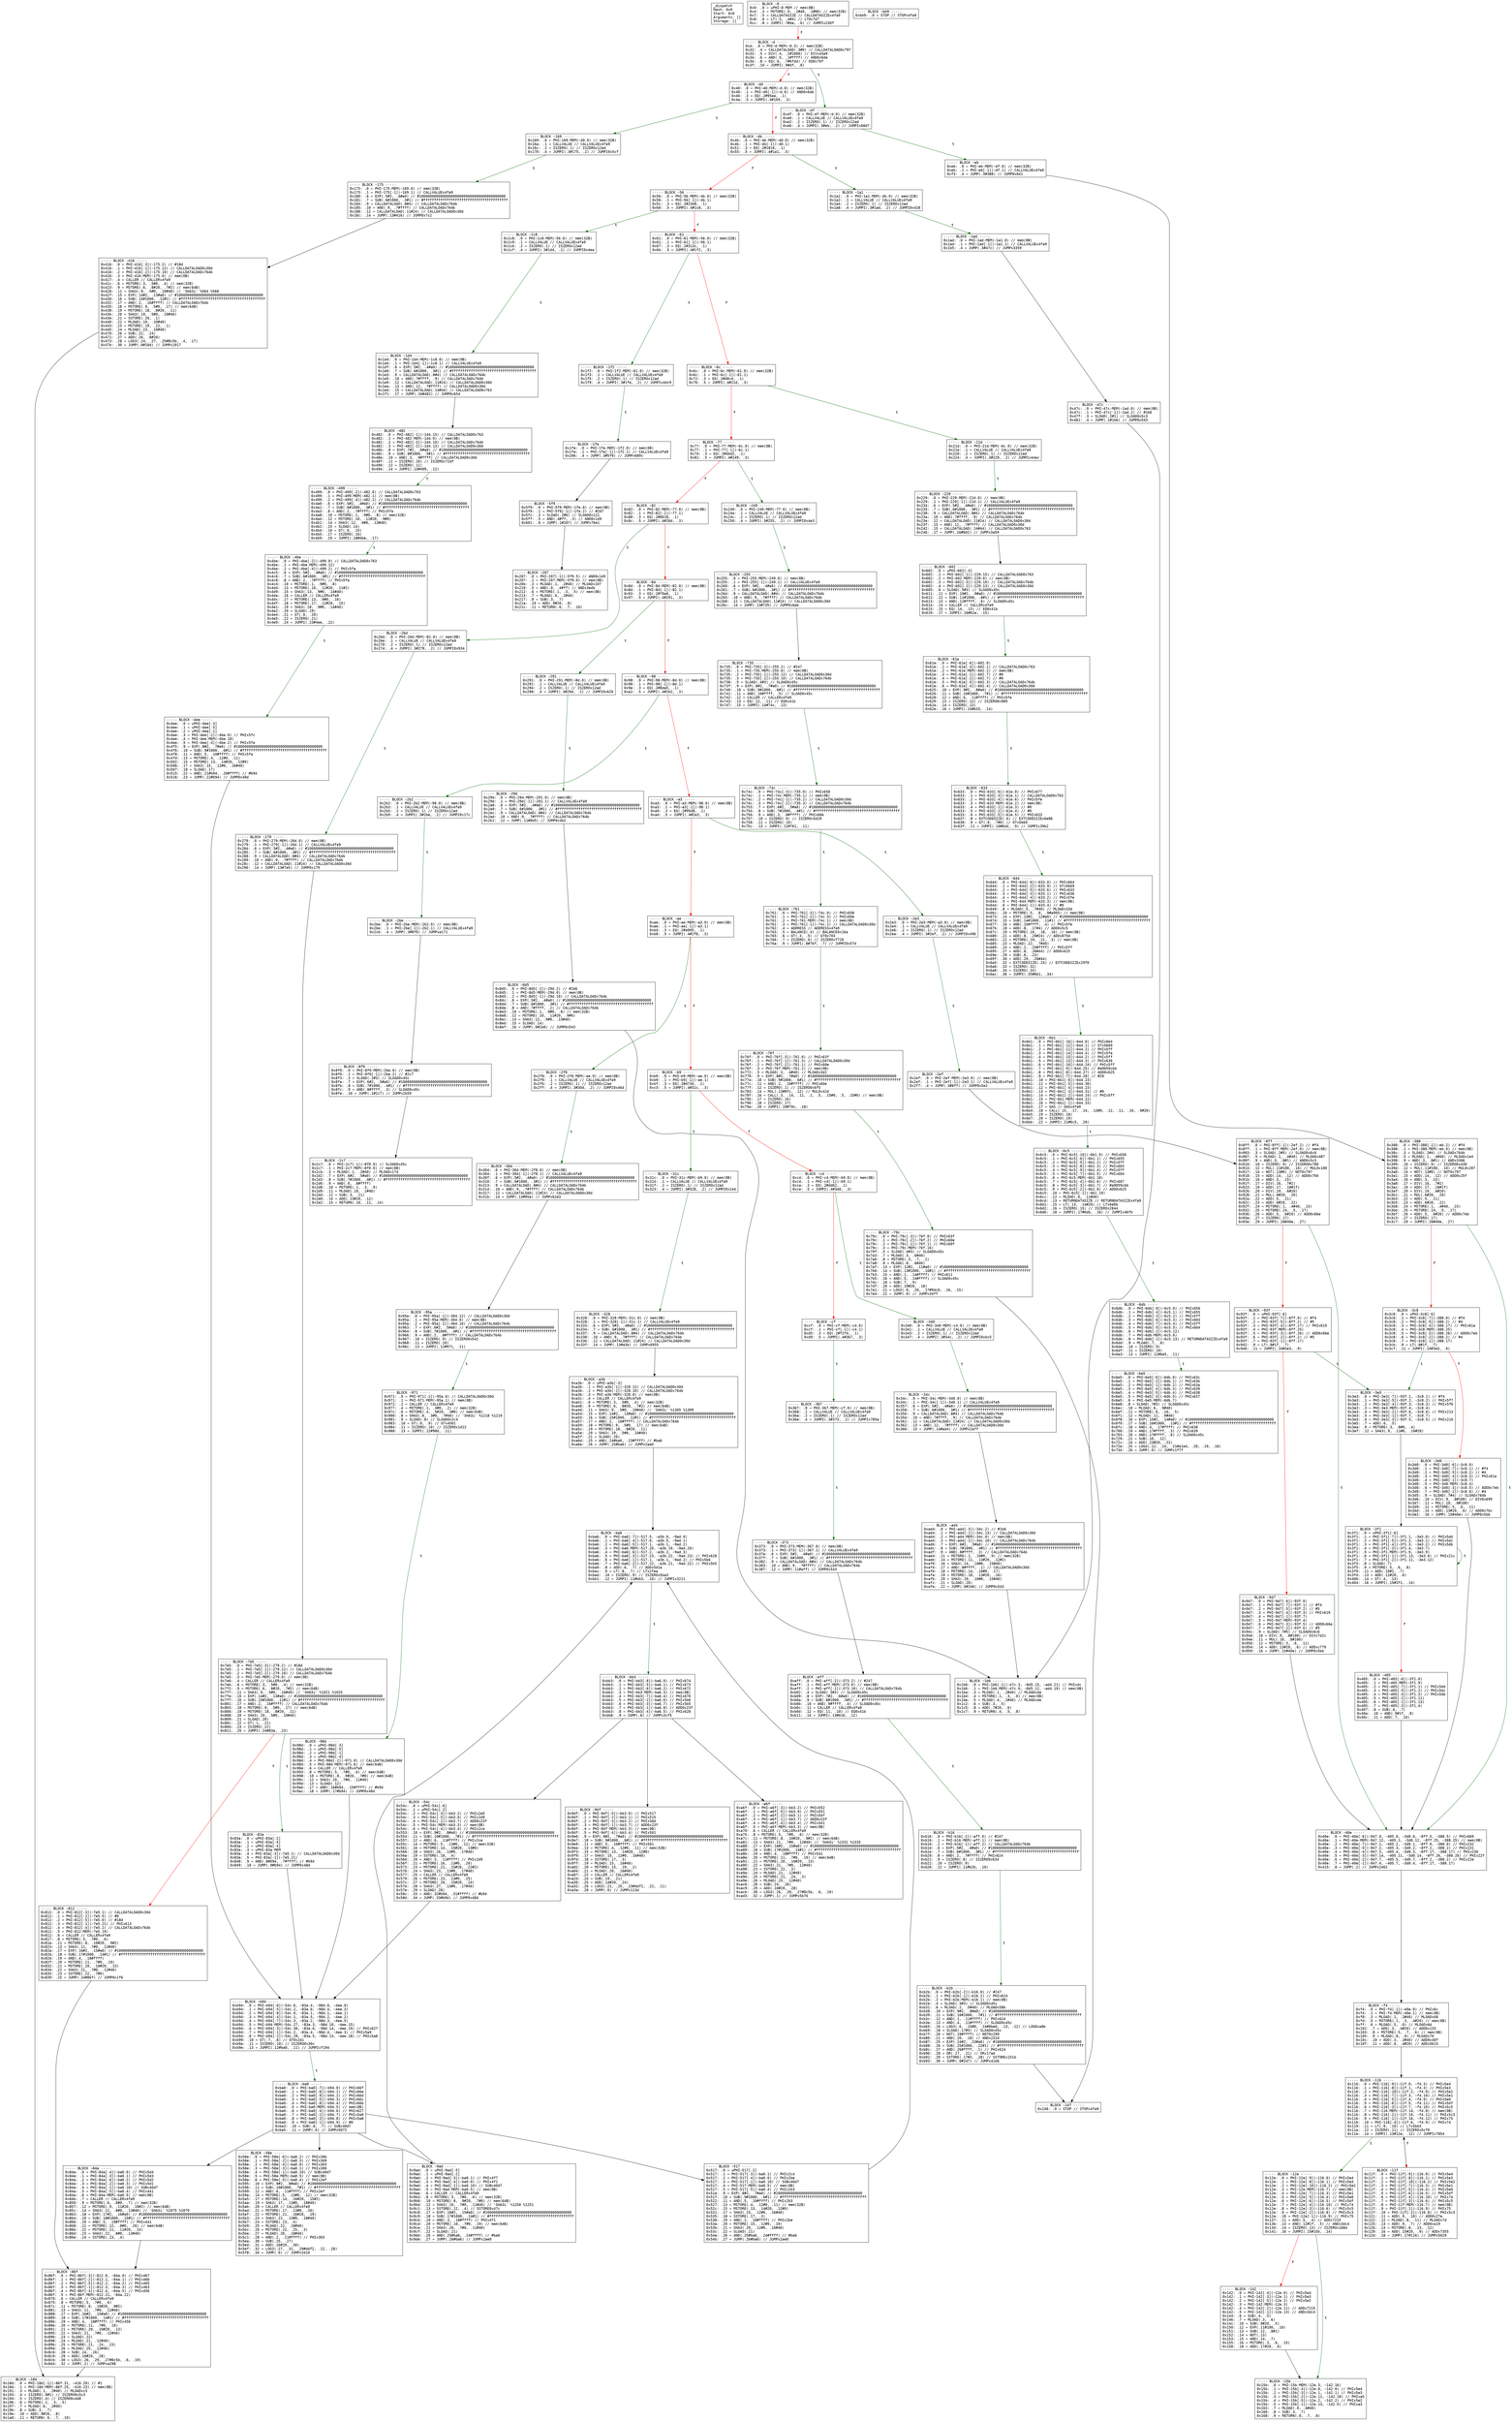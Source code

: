 
digraph G {
graph [fontname = "consolas"];
node  [fontname = "consolas"];
edge  [fontname = "consolas"];
ff [label="{_dispatch\lHash: 0x0\lStart: 0x0\lArguments: []\lStorage: []\l}", shape="record"];
block_0 [label="----- BLOCK ~0 -----\l0x0: .0 = uPHI~0-MEM // mem(0B)\l0x4: .3 = MSTORE(.0, .2#40, .1#80) // mem(32B)\l0x7: .5 = CALLDATASIZE // CALLDATASIZEx4fa9\l0x8: .6 = LT(.5, .4#4) // LT0x7d7\l0xc: .8 = JUMPI(.7#da, .6) // JUMPIx230f\l", shape="record"];
block_d [label="----- BLOCK ~d -----\l0xd: .0 = PHI~d-MEM(~0.3) // mem(32B)\l0x32: .4 = CALLDATALOAD(.3#0) // CALLDATALOAD0x797\l0x33: .5 = DIV(.4, .2#1000) // DIVx43a9\l0x34: .6 = AND(.5, .1#ffff) // AND0x6de\l0x3b: .8 = EQ(.6, .7#6fdd) // EQ0x70f\l0x3f: .10 = JUMPI(.9#df, .8)\l", shape="record"];
block_40 [label="----- BLOCK ~40 -----\l0x40: .0 = PHI~40-MEM(~d.0) // mem(32B)\l0x40: .1 = PHI~40[-1](~d.6) // AND0x6de\l0x46: .3 = EQ(.2#95ea, .1)\l0x4a: .5 = JUMPI(.4#169, .3)\l", shape="record"];
block_4b [label="----- BLOCK ~4b -----\l0x4b: .0 = PHI~4b-MEM(~40.0) // mem(32B)\l0x4b: .1 = PHI~4b[-1](~40.1)\l0x51: .3 = EQ(.2#1816, .1)\l0x55: .5 = JUMPI(.4#1a1, .3)\l", shape="record"];
block_56 [label="----- BLOCK ~56 -----\l0x56: .0 = PHI~56-MEM(~4b.0) // mem(32B)\l0x56: .1 = PHI~56[-1](~4b.1)\l0x5c: .3 = EQ(.2#23b8, .1)\l0x60: .5 = JUMPI(.4#1c8, .3)\l", shape="record"];
block_61 [label="----- BLOCK ~61 -----\l0x61: .0 = PHI~61-MEM(~56.0) // mem(32B)\l0x61: .1 = PHI~61[-1](~56.1)\l0x67: .3 = EQ(.2#313c, .1)\l0x6b: .5 = JUMPI(.4#1f2, .3)\l", shape="record"];
block_6c [label="----- BLOCK ~6c -----\l0x6c: .0 = PHI~6c-MEM(~61.0) // mem(32B)\l0x6c: .1 = PHI~6c[-1](~61.1)\l0x72: .3 = EQ(.2#48c4, .1)\l0x76: .5 = JUMPI(.4#21d, .3)\l", shape="record"];
block_77 [label="----- BLOCK ~77 -----\l0x77: .0 = PHI~77-MEM(~6c.0) // mem(0B)\l0x77: .1 = PHI~77[-1](~6c.1)\l0x7d: .3 = EQ(.2#4bd2, .1)\l0x81: .5 = JUMPI(.4#249, .3)\l", shape="record"];
block_82 [label="----- BLOCK ~82 -----\l0x82: .0 = PHI~82-MEM(~77.0) // mem(0B)\l0x82: .1 = PHI~82[-1](~77.1)\l0x88: .3 = EQ(.2#6618, .1)\l0x8c: .5 = JUMPI(.4#26d, .3)\l", shape="record"];
block_8d [label="----- BLOCK ~8d -----\l0x8d: .0 = PHI~8d-MEM(~82.0) // mem(0B)\l0x8d: .1 = PHI~8d[-1](~82.1)\l0x93: .3 = EQ(.2#70a0, .1)\l0x97: .5 = JUMPI(.4#291, .3)\l", shape="record"];
block_98 [label="----- BLOCK ~98 -----\l0x98: .0 = PHI~98-MEM(~8d.0) // mem(0B)\l0x98: .1 = PHI~98[-1](~8d.1)\l0x9e: .3 = EQ(.2#8da5, .1)\l0xa2: .5 = JUMPI(.4#2b2, .3)\l", shape="record"];
block_a3 [label="----- BLOCK ~a3 -----\l0xa3: .0 = PHI~a3-MEM(~98.0) // mem(0B)\l0xa3: .1 = PHI~a3[-1](~98.1)\l0xa9: .3 = EQ(.2#95d8, .1)\l0xad: .5 = JUMPI(.4#2e3, .3)\l", shape="record"];
block_ae [label="----- BLOCK ~ae -----\l0xae: .0 = PHI~ae-MEM(~a3.0) // mem(0B)\l0xae: .1 = PHI~ae[-1](~a3.1)\l0xb4: .3 = EQ(.2#a905, .1)\l0xb8: .5 = JUMPI(.4#2f8, .3)\l", shape="record"];
block_b9 [label="----- BLOCK ~b9 -----\l0xb9: .0 = PHI~b9-MEM(~ae.0) // mem(0B)\l0xb9: .1 = PHI~b9[-1](~ae.1)\l0xbf: .3 = EQ(.2#d73d, .1)\l0xc3: .5 = JUMPI(.4#31c, .3)\l", shape="record"];
block_c4 [label="----- BLOCK ~c4 -----\l0xc4: .0 = PHI~c4-MEM(~b9.0) // mem(0B)\l0xc4: .1 = PHI~c4[-1](~b9.1)\l0xca: .3 = EQ(.2#dd62, .1)\l0xce: .5 = JUMPI(.4#340, .3)\l", shape="record"];
block_cf [label="----- BLOCK ~cf -----\l0xcf: .0 = PHI~cf-MEM(~c4.0)\l0xcf: .1 = PHI~cf[-1](~c4.1)\l0xd5: .3 = EQ(.2#f2fd, .1)\l0xd9: .5 = JUMPI(.4#367, .3)\l", shape="record"];
block_df [label="----- BLOCK ~df -----\l0xdf: .0 = PHI~df-MEM(~d.0) // mem(32B)\l0xe0: .1 = CALLVALUE // CALLVALUEx4fa9\l0xe2: .2 = ISZERO(.1) // ISZEROx12ad\l0xe6: .4 = JUMPI(.3#eb, .2) // JUMPIx68d7\l", shape="record"];
block_eb [label="----- BLOCK ~eb -----\l0xeb: .0 = PHI~eb-MEM(~df.0) // mem(32B)\l0xeb: .1 = PHI~eb[-1](~df.1) // CALLVALUEx4fa9\l0xf3: .4 = JUMP(.3#388) // JUMP0x641\l", shape="record"];
block_f4 [label="----- BLOCK ~f4 -----\l0xf4: .0 = PHI~f4[-1](~40e.0) // PHIx6c\l0xf4: .1 = PHI~f4-MEM(~40e.1) // mem(0B)\l0xf8: .3 = MLOAD(.1, .2#40) // MLOADx68\l0xfd: .5 = MSTORE(.1, .3, .4#20) // mem(0B)\l0xff: .6 = MLOAD(.5, .0) // MLOADx6d\l0x102: .7 = ADD(.3, .4#20) // ADD0x133\l0x103: .8 = MSTORE(.5, .7, .6) // mem(0B)\l0x105: .9 = MLOAD(.8, .0) // MLOADx70\l0x10c: .10 = ADD(.3, .2#40) // ADD0x40f\l0x10f: .11 = ADD(.0, .4#20) // ADDx5615\l", shape="record"];
block_116 [label="----- BLOCK ~116 -----\l0x116: .0 = PHI~116[-9](~11f.0, ~f4.3) // PHIx5e4\l0x116: .1 = PHI~116[-8](~11f.1, ~f4.3) // PHIx5e3\l0x116: .2 = PHI~116[-10](~11f.2, ~f4.0) // PHIx5e2\l0x116: .3 = PHI~116[-7](~11f.3, ~f4.10) // PHIx5e1\l0x116: .4 = PHI~116[-5](~11f.4, ~f4.9) // PHIx5e0\l0x116: .5 = PHI~116[-6](~11f.5, ~f4.11) // PHIx5df\l0x116: .6 = PHI~116[-3](~11f.7, ~f4.10) // PHIx5c5\l0x116: .7 = PHI~116-MEM(~11f.14, ~f4.8) // mem(0B)\l0x116: .8 = PHI~116[-2](~11f.10, ~f4.11) // PHIx5c3\l0x116: .9 = PHI~116[-1](~11f.16, ~f4.12) // PHIx75\l0x116: .10 = PHI~116[-4](~11f.6, ~f4.9) // PHIx74\l0x119: .11 = LT(.9, .10) // LTx5bb3\l0x11a: .12 = ISZERO(.11) // ISZEROx5cf0\l0x11e: .14 = JUMPI(.13#12e, .12) // JUMPIx7854\l", shape="record"];
block_11f [label="----- BLOCK ~11f -----\l0x11f: .0 = PHI~11f[-9](~116.0) // PHIx5e4\l0x11f: .1 = PHI~11f[-8](~116.1) // PHIx5e3\l0x11f: .2 = PHI~11f[-10](~116.2) // PHIx5e2\l0x11f: .3 = PHI~11f[-7](~116.3) // PHIx5e1\l0x11f: .4 = PHI~11f[-5](~116.4) // PHIx5e0\l0x11f: .5 = PHI~11f[-6](~116.5) // PHIx5df\l0x11f: .6 = PHI~11f[-4](~116.10) // PHIx74\l0x11f: .7 = PHI~11f[-3](~116.6) // PHIx5c5\l0x11f: .8 = PHI~11f-MEM(~116.7) // mem(0B)\l0x11f: .9 = PHI~11f[-1](~116.9) // PHIx75\l0x11f: .10 = PHI~11f[-2](~116.8) // PHIx5c3\l0x121: .11 = ADD(.9, .10) // ADD0x27e\l0x122: .12 = MLOAD(.8, .11) // MLOADx7d\l0x125: .13 = ADD(.9, .7) // ADD0xa19\l0x126: .14 = MSTORE(.8, .13, .12)\l0x129: .16 = ADD(.15#20, .9) // ADDx7355\l0x12d: .18 = JUMP(.17#116) // JUMPx5029\l", shape="record"];
block_12e [label="----- BLOCK ~12e -----\l0x12e: .0 = PHI~12e[-9](~116.0) // PHIx5e4\l0x12e: .1 = PHI~12e[-8](~116.1) // PHIx5e3\l0x12e: .2 = PHI~12e[-10](~116.2) // PHIx5e2\l0x12e: .3 = PHI~12e-MEM(~116.7) // mem(0B)\l0x12e: .4 = PHI~12e[-7](~116.3) // PHIx5e1\l0x12e: .5 = PHI~12e[-5](~116.4) // PHIx5e0\l0x12e: .6 = PHI~12e[-6](~116.5) // PHIx5df\l0x12e: .7 = PHI~12e[-4](~116.10) // PHIx74\l0x12e: .8 = PHI~12e[-3](~116.6) // PHIx5c5\l0x12e: .9 = PHI~12e[-2](~116.8) // PHIx5c3\l0x12e: .10 = PHI~12e[-1](~116.9) // PHIx75\l0x137: .11 = ADD(.5, .4) // ADDx7215\l0x13b: .13 = AND(.12#1f, .5) // ANDx3dc4\l0x13d: .14 = ISZERO(.13) // ISZEROx168d\l0x141: .16 = JUMPI(.15#15b, .14)\l", shape="record"];
block_142 [label="----- BLOCK ~142 -----\l0x142: .0 = PHI~142[-4](~12e.0) // PHIx5e4\l0x142: .1 = PHI~142[-3](~12e.1) // PHIx5e3\l0x142: .2 = PHI~142[-5](~12e.2) // PHIx5e2\l0x142: .3 = PHI~142-MEM(~12e.3)\l0x142: .4 = PHI~142[-2](~12e.11) // ADDx7215\l0x142: .5 = PHI~142[-1](~12e.13) // ANDx3dc4\l0x144: .6 = SUB(.4, .5)\l0x146: .7 = MLOAD(.3, .6)\l0x14c: .10 = SUB(.9#20, .5)\l0x150: .12 = EXP(.11#100, .10)\l0x151: .13 = SUB(.12, .8#1)\l0x152: .14 = NOT(.13)\l0x153: .15 = AND(.14, .7)\l0x155: .16 = MSTORE(.3, .6, .15)\l0x158: .18 = ADD(.17#20, .6)\l", shape="record"];
block_15b [label="----- BLOCK ~15b -----\l0x15b: .0 = PHI~15b-MEM(~12e.3, ~142.16)\l0x15b: .1 = PHI~15b[-4](~12e.0, ~142.0) // PHIx5e4\l0x15b: .2 = PHI~15b[-3](~12e.1, ~142.1) // PHIx5e3\l0x15b: .3 = PHI~15b[-2](~12e.11, ~142.18) // PHIxa5\l0x15b: .4 = PHI~15b[-5](~12e.2, ~142.2) // PHIx5e2\l0x15b: .5 = PHI~15b[-1](~12e.13, ~142.5) // PHIxa3\l0x163: .7 = MLOAD(.0, .6#40)\l0x166: .8 = SUB(.3, .7)\l0x168: .9 = RETURN(.0, .7, .8)\l", shape="record"];
block_169 [label="----- BLOCK ~169 -----\l0x169: .0 = PHI~169-MEM(~40.0) // mem(32B)\l0x16a: .1 = CALLVALUE // CALLVALUEx4fa9\l0x16c: .2 = ISZERO(.1) // ISZEROx12ad\l0x170: .4 = JUMPI(.3#175, .2) // JUMPI0x5cf\l", shape="record"];
block_175 [label="----- BLOCK ~175 -----\l0x175: .0 = PHI~175-MEM(~169.0) // mem(32B)\l0x175: .1 = PHI~175[-1](~169.1) // CALLVALUEx4fa9\l0x180: .6 = EXP(.5#2, .4#a0) // #10000000000000000000000000000000000000000\l0x181: .7 = SUB(.6#1000, .3#1) // #ffffffffffffffffffffffffffffffffffffffff\l0x184: .9 = CALLDATALOAD(.8#4) // CALLDATALOADx764b\l0x185: .10 = AND(.9, .7#ffff) // CALLDATALOADx764b\l0x188: .12 = CALLDATALOAD(.11#24) // CALLDATALOAD0x30d\l0x18c: .14 = JUMP(.13#416) // JUMP0x7c2\l", shape="record"];
block_18d [label="----- BLOCK ~18d -----\l0x18d: .0 = PHI~18d[-1](~86f.31, ~416.29) // #1\l0x18d: .1 = PHI~18d-MEM(~86f.25, ~416.23) // mem(0B)\l0x191: .3 = MLOAD(.1, .2#40) // MLOADxc3\l0x193: .4 = ISZERO(.0#1) // ISZERO0x5c3\l0x194: .5 = ISZERO(.4) // ISZERO0x448\l0x196: .6 = MSTORE(.1, .3, .5)\l0x197: .7 = MLOAD(.6, .2#40)\l0x19b: .8 = SUB(.3, .7)\l0x19e: .10 = ADD(.9#20, .8)\l0x1a0: .11 = RETURN(.6, .7, .10)\l", shape="record"];
block_1a1 [label="----- BLOCK ~1a1 -----\l0x1a1: .0 = PHI~1a1-MEM(~4b.0) // mem(32B)\l0x1a2: .1 = CALLVALUE // CALLVALUEx4fa9\l0x1a4: .2 = ISZERO(.1) // ISZEROx12ad\l0x1a8: .4 = JUMPI(.3#1ad, .2) // JUMPI0x428\l", shape="record"];
block_1ad [label="----- BLOCK ~1ad -----\l0x1ad: .0 = PHI~1ad-MEM(~1a1.0) // mem(0B)\l0x1ad: .1 = PHI~1ad[-1](~1a1.1) // CALLVALUEx4fa9\l0x1b5: .4 = JUMP(.3#47c) // JUMPx3359\l", shape="record"];
block_1b6 [label="----- BLOCK ~1b6 -----\l0x1b6: .0 = PHI~1b6[-1](~47c.3, ~8d5.15, ~ad4.21) // PHIxdc\l0x1b6: .1 = PHI~1b6-MEM(~47c.0, ~8d5.12, ~ad4.19) // mem(0B)\l0x1ba: .3 = MLOAD(.1, .2#40) // MLOADxda\l0x1bd: .4 = MSTORE(.1, .3, .0) // mem(0B)\l0x1be: .5 = MLOAD(.4, .2#40) // MLOADxde\l0x1c2: .6 = SUB(.3, .5)\l0x1c5: .8 = ADD(.7#20, .6)\l0x1c7: .9 = RETURN(.4, .5, .8)\l", shape="record"];
block_1c8 [label="----- BLOCK ~1c8 -----\l0x1c8: .0 = PHI~1c8-MEM(~56.0) // mem(32B)\l0x1c9: .1 = CALLVALUE // CALLVALUEx4fa9\l0x1cb: .2 = ISZERO(.1) // ISZEROx12ad\l0x1cf: .4 = JUMPI(.3#1d4, .2) // JUMPI0xdea\l", shape="record"];
block_1d4 [label="----- BLOCK ~1d4 -----\l0x1d4: .0 = PHI~1d4-MEM(~1c8.0) // mem(0B)\l0x1d4: .1 = PHI~1d4[-1](~1c8.1) // CALLVALUEx4fa9\l0x1df: .6 = EXP(.5#2, .4#a0) // #10000000000000000000000000000000000000000\l0x1e0: .7 = SUB(.6#1000, .3#1) // #ffffffffffffffffffffffffffffffffffffffff\l0x1e3: .9 = CALLDATALOAD(.8#4) // CALLDATALOADx764b\l0x1e5: .10 = AND(.7#ffff, .9) // CALLDATALOADx764b\l0x1e9: .12 = CALLDATALOAD(.11#24) // CALLDATALOAD0x30d\l0x1ea: .13 = AND(.12, .7#ffff) // CALLDATALOAD0x30d\l0x1ed: .15 = CALLDATALOAD(.14#44) // CALLDATALOAD0x763\l0x1f1: .17 = JUMP(.16#482) // JUMP0x654\l", shape="record"];
block_1f2 [label="----- BLOCK ~1f2 -----\l0x1f2: .0 = PHI~1f2-MEM(~61.0) // mem(32B)\l0x1f3: .1 = CALLVALUE // CALLVALUEx4fa9\l0x1f5: .2 = ISZERO(.1) // ISZEROx12ad\l0x1f9: .4 = JUMPI(.3#1fe, .2) // JUMPIx4dc9\l", shape="record"];
block_1fe [label="----- BLOCK ~1fe -----\l0x1fe: .0 = PHI~1fe-MEM(~1f2.0) // mem(0B)\l0x1fe: .1 = PHI~1fe[-1](~1f2.1) // CALLVALUEx4fa9\l0x206: .4 = JUMP(.3#5f9) // JUMPx689c\l", shape="record"];
block_207 [label="----- BLOCK ~207 -----\l0x207: .0 = PHI~207[-1](~5f9.5) // AND0x149\l0x207: .1 = PHI~207-MEM(~5f9.0) // mem(0B)\l0x20b: .3 = MLOAD(.1, .2#40) // MLOADx107\l0x210: .5 = AND(.0, .4#ff) // ANDx3edb\l0x212: .6 = MSTORE(.1, .3, .5) // mem(0B)\l0x213: .7 = MLOAD(.6, .2#40)\l0x217: .8 = SUB(.3, .7)\l0x21a: .10 = ADD(.9#20, .8)\l0x21c: .11 = RETURN(.6, .7, .10)\l", shape="record"];
block_21d [label="----- BLOCK ~21d -----\l0x21d: .0 = PHI~21d-MEM(~6c.0) // mem(32B)\l0x21e: .1 = CALLVALUE // CALLVALUEx4fa9\l0x220: .2 = ISZERO(.1) // ISZEROx12ad\l0x224: .4 = JUMPI(.3#229, .2) // JUMPIx44ac\l", shape="record"];
block_229 [label="----- BLOCK ~229 -----\l0x229: .0 = PHI~229-MEM(~21d.0) // mem(0B)\l0x229: .1 = PHI~229[-1](~21d.1) // CALLVALUEx4fa9\l0x234: .6 = EXP(.5#2, .4#a0) // #10000000000000000000000000000000000000000\l0x235: .7 = SUB(.6#1000, .3#1) // #ffffffffffffffffffffffffffffffffffffffff\l0x238: .9 = CALLDATALOAD(.8#4) // CALLDATALOADx764b\l0x23a: .10 = AND(.7#ffff, .9) // CALLDATALOADx764b\l0x23e: .12 = CALLDATALOAD(.11#24) // CALLDATALOAD0x30d\l0x23f: .13 = AND(.12, .7#ffff) // CALLDATALOAD0x30d\l0x242: .15 = CALLDATALOAD(.14#44) // CALLDATALOAD0x763\l0x246: .17 = JUMP(.16#602) // JUMPx3a59\l", shape="record"];
block_247 [label="----- BLOCK ~247 -----\l0x248: .0 = STOP // STOPx4fa9\l", shape="record"];
block_249 [label="----- BLOCK ~249 -----\l0x249: .0 = PHI~249-MEM(~77.0) // mem(0B)\l0x24a: .1 = CALLVALUE // CALLVALUEx4fa9\l0x24c: .2 = ISZERO(.1) // ISZEROx12ad\l0x250: .4 = JUMPI(.3#255, .2) // JUMPI0x4e3\l", shape="record"];
block_255 [label="----- BLOCK ~255 -----\l0x255: .0 = PHI~255-MEM(~249.0) // mem(0B)\l0x255: .1 = PHI~255[-1](~249.1) // CALLVALUEx4fa9\l0x260: .6 = EXP(.5#2, .4#a0) // #10000000000000000000000000000000000000000\l0x261: .7 = SUB(.6#1000, .3#1) // #ffffffffffffffffffffffffffffffffffffffff\l0x264: .9 = CALLDATALOAD(.8#4) // CALLDATALOADx764b\l0x265: .10 = AND(.9, .7#ffff) // CALLDATALOADx764b\l0x268: .12 = CALLDATALOAD(.11#24) // CALLDATALOAD0x30d\l0x26c: .14 = JUMP(.13#735) // JUMP0x6eb\l", shape="record"];
block_26d [label="----- BLOCK ~26d -----\l0x26d: .0 = PHI~26d-MEM(~82.0) // mem(0B)\l0x26e: .1 = CALLVALUE // CALLVALUEx4fa9\l0x270: .2 = ISZERO(.1) // ISZEROx12ad\l0x274: .4 = JUMPI(.3#279, .2) // JUMPI0x934\l", shape="record"];
block_279 [label="----- BLOCK ~279 -----\l0x279: .0 = PHI~279-MEM(~26d.0) // mem(0B)\l0x279: .1 = PHI~279[-1](~26d.1) // CALLVALUEx4fa9\l0x284: .6 = EXP(.5#2, .4#a0) // #10000000000000000000000000000000000000000\l0x285: .7 = SUB(.6#1000, .3#1) // #ffffffffffffffffffffffffffffffffffffffff\l0x288: .9 = CALLDATALOAD(.8#4) // CALLDATALOADx764b\l0x289: .10 = AND(.9, .7#ffff) // CALLDATALOADx764b\l0x28c: .12 = CALLDATALOAD(.11#24) // CALLDATALOAD0x30d\l0x290: .14 = JUMP(.13#7e5) // JUMP0x179\l", shape="record"];
block_291 [label="----- BLOCK ~291 -----\l0x291: .0 = PHI~291-MEM(~8d.0) // mem(0B)\l0x292: .1 = CALLVALUE // CALLVALUEx4fa9\l0x294: .2 = ISZERO(.1) // ISZEROx12ad\l0x298: .4 = JUMPI(.3#29d, .2) // JUMPI0x626\l", shape="record"];
block_29d [label="----- BLOCK ~29d -----\l0x29d: .0 = PHI~29d-MEM(~291.0) // mem(0B)\l0x29d: .1 = PHI~29d[-1](~291.1) // CALLVALUEx4fa9\l0x2a8: .6 = EXP(.5#2, .4#a0) // #10000000000000000000000000000000000000000\l0x2a9: .7 = SUB(.6#1000, .3#1) // #ffffffffffffffffffffffffffffffffffffffff\l0x2ac: .9 = CALLDATALOAD(.8#4) // CALLDATALOADx764b\l0x2ad: .10 = AND(.9, .7#ffff) // CALLDATALOADx764b\l0x2b1: .12 = JUMP(.11#8d5) // JUMP0x4b2\l", shape="record"];
block_2b2 [label="----- BLOCK ~2b2 -----\l0x2b2: .0 = PHI~2b2-MEM(~98.0) // mem(0B)\l0x2b3: .1 = CALLVALUE // CALLVALUEx4fa9\l0x2b5: .2 = ISZERO(.1) // ISZEROx12ad\l0x2b9: .4 = JUMPI(.3#2be, .2) // JUMPI0x17c\l", shape="record"];
block_2be [label="----- BLOCK ~2be -----\l0x2be: .0 = PHI~2be-MEM(~2b2.0) // mem(0B)\l0x2be: .1 = PHI~2be[-1](~2b2.1) // CALLVALUEx4fa9\l0x2c6: .4 = JUMP(.3#8f0) // JUMPxa171\l", shape="record"];
block_2c7 [label="----- BLOCK ~2c7 -----\l0x2c7: .0 = PHI~2c7[-1](~8f0.9) // SLOAD0x45c\l0x2c7: .1 = PHI~2c7-MEM(~8f0.0) // mem(0B)\l0x2cb: .3 = MLOAD(.1, .2#40) // MLOADx174\l0x2d2: .7 = EXP(.6#2, .5#a0) // #10000000000000000000000000000000000000000\l0x2d3: .8 = SUB(.7#1000, .4#1) // #ffffffffffffffffffffffffffffffffffffffff\l0x2d6: .9 = AND(.0, .8#ffff)\l0x2d8: .10 = MSTORE(.1, .3, .9)\l0x2d9: .11 = MLOAD(.10, .2#40)\l0x2dd: .12 = SUB(.3, .11)\l0x2e0: .14 = ADD(.13#20, .12)\l0x2e2: .15 = RETURN(.10, .11, .14)\l", shape="record"];
block_2e3 [label="----- BLOCK ~2e3 -----\l0x2e3: .0 = PHI~2e3-MEM(~a3.0) // mem(0B)\l0x2e4: .1 = CALLVALUE // CALLVALUEx4fa9\l0x2e6: .2 = ISZERO(.1) // ISZEROx12ad\l0x2ea: .4 = JUMPI(.3#2ef, .2) // JUMPI0x496\l", shape="record"];
block_2ef [label="----- BLOCK ~2ef -----\l0x2ef: .0 = PHI~2ef-MEM(~2e3.0) // mem(0B)\l0x2ef: .1 = PHI~2ef[-1](~2e3.1) // CALLVALUEx4fa9\l0x2f7: .4 = JUMP(.3#8ff) // JUMP0x5e2\l", shape="record"];
block_2f8 [label="----- BLOCK ~2f8 -----\l0x2f8: .0 = PHI~2f8-MEM(~ae.0) // mem(0B)\l0x2f9: .1 = CALLVALUE // CALLVALUEx4fa9\l0x2fb: .2 = ISZERO(.1) // ISZEROx12ad\l0x2ff: .4 = JUMPI(.3#304, .2) // JUMPI0x464\l", shape="record"];
block_304 [label="----- BLOCK ~304 -----\l0x304: .0 = PHI~304-MEM(~2f8.0) // mem(0B)\l0x304: .1 = PHI~304[-1](~2f8.1) // CALLVALUEx4fa9\l0x30f: .6 = EXP(.5#2, .4#a0) // #10000000000000000000000000000000000000000\l0x310: .7 = SUB(.6#1000, .3#1) // #ffffffffffffffffffffffffffffffffffffffff\l0x313: .9 = CALLDATALOAD(.8#4) // CALLDATALOADx764b\l0x314: .10 = AND(.9, .7#ffff) // CALLDATALOADx764b\l0x317: .12 = CALLDATALOAD(.11#24) // CALLDATALOAD0x30d\l0x31b: .14 = JUMP(.13#95a) // JUMPx62e3\l", shape="record"];
block_31c [label="----- BLOCK ~31c -----\l0x31c: .0 = PHI~31c-MEM(~b9.0) // mem(0B)\l0x31d: .1 = CALLVALUE // CALLVALUEx4fa9\l0x31f: .2 = ISZERO(.1) // ISZEROx12ad\l0x323: .4 = JUMPI(.3#328, .2) // JUMPI0x144\l", shape="record"];
block_328 [label="----- BLOCK ~328 -----\l0x328: .0 = PHI~328-MEM(~31c.0) // mem(0B)\l0x328: .1 = PHI~328[-1](~31c.1) // CALLVALUEx4fa9\l0x333: .6 = EXP(.5#2, .4#a0) // #10000000000000000000000000000000000000000\l0x334: .7 = SUB(.6#1000, .3#1) // #ffffffffffffffffffffffffffffffffffffffff\l0x337: .9 = CALLDATALOAD(.8#4) // CALLDATALOADx764b\l0x338: .10 = AND(.9, .7#ffff) // CALLDATALOADx764b\l0x33b: .12 = CALLDATALOAD(.11#24) // CALLDATALOAD0x30d\l0x33f: .14 = JUMP(.13#a3b) // JUMPx6955\l", shape="record"];
block_340 [label="----- BLOCK ~340 -----\l0x340: .0 = PHI~340-MEM(~c4.0) // mem(0B)\l0x341: .1 = CALLVALUE // CALLVALUEx4fa9\l0x343: .2 = ISZERO(.1) // ISZEROx12ad\l0x347: .4 = JUMPI(.3#34c, .2) // JUMPI0xbc5\l", shape="record"];
block_34c [label="----- BLOCK ~34c -----\l0x34c: .0 = PHI~34c-MEM(~340.0) // mem(0B)\l0x34c: .1 = PHI~34c[-1](~340.1) // CALLVALUEx4fa9\l0x357: .6 = EXP(.5#2, .4#a0) // #10000000000000000000000000000000000000000\l0x358: .7 = SUB(.6#1000, .3#1) // #ffffffffffffffffffffffffffffffffffffffff\l0x35b: .9 = CALLDATALOAD(.8#4) // CALLDATALOADx764b\l0x35d: .10 = AND(.7#ffff, .9) // CALLDATALOADx764b\l0x361: .12 = CALLDATALOAD(.11#24) // CALLDATALOAD0x30d\l0x362: .13 = AND(.12, .7#ffff) // CALLDATALOAD0x30d\l0x366: .15 = JUMP(.14#ad4) // JUMPx2aff\l", shape="record"];
block_367 [label="----- BLOCK ~367 -----\l0x367: .0 = PHI~367-MEM(~cf.0) // mem(0B)\l0x368: .1 = CALLVALUE // CALLVALUEx4fa9\l0x36a: .2 = ISZERO(.1) // ISZEROx12ad\l0x36e: .4 = JUMPI(.3#373, .2) // JUMPIx785a\l", shape="record"];
block_373 [label="----- BLOCK ~373 -----\l0x373: .0 = PHI~373-MEM(~367.0) // mem(0B)\l0x373: .1 = PHI~373[-1](~367.1) // CALLVALUEx4fa9\l0x37e: .6 = EXP(.5#2, .4#a0) // #10000000000000000000000000000000000000000\l0x37f: .7 = SUB(.6#1000, .3#1) // #ffffffffffffffffffffffffffffffffffffffff\l0x382: .9 = CALLDATALOAD(.8#4) // CALLDATALOADx764b\l0x383: .10 = AND(.9, .7#ffff) // CALLDATALOADx764b\l0x387: .12 = JUMP(.11#aff) // JUMP0x543\l", shape="record"];
block_388 [label="----- BLOCK ~388 -----\l0x388: .0 = PHI~388[-1](~eb.2) // #f4\l0x388: .1 = PHI~388-MEM(~eb.0) // mem(0B)\l0x38c: .3 = SLOAD(.2#4) // SLOADx764b\l0x390: .5 = MLOAD(.1, .4#40) // MLOADx1e4\l0x398: .9 = AND(.3, .8#1) // ANDx3306\l0x399: .10 = ISZERO(.9) // ISZERO0x430\l0x39d: .12 = MUL(.11#100, .10) // MUL0x287\l0x3a0: .14 = NOT(.13#0) // NOT0x797\l0x3a1: .15 = ADD(.14, .12) // ADD0x25f\l0x3a4: .16 = AND(.3, .15)\l0x3a8: .17 = DIV(.16, .7#2)\l0x3ac: .19 = ADD(.17, .18#1f)\l0x3af: .20 = DIV(.19, .6#20)\l0x3b1: .21 = MUL(.6#20, .20)\l0x3b3: .22 = ADD(.5, .21)\l0x3b5: .23 = ADD(.6#20, .22)\l0x3b8: .24 = MSTORE(.1, .4#40, .23)\l0x3bb: .25 = MSTORE(.24, .5, .17)\l0x3bf: .26 = ADD(.5, .6#20) // ADD0x7eb\l0x3c3: .27 = ISZERO(.17)\l0x3c7: .29 = JUMPI(.28#40e, .27)\l", shape="record"];
block_3c8 [label="----- BLOCK ~3c8 -----\l0x3c8: .0 = uPHI~3c8[-6]\l0x3c8: .1 = PHI~3c8[-7](~388.0) // #f4\l0x3c8: .2 = PHI~3c8[-5](~388.2) // #4\l0x3c8: .3 = PHI~3c8[-4](~388.17) // PHIx61a\l0x3c8: .4 = PHI~3c8-MEM(~388.25)\l0x3c8: .5 = PHI~3c8[-3](~388.26) // ADD0x7eb\l0x3c8: .6 = PHI~3c8[-2](~388.2) // #4\l0x3c8: .7 = PHI~3c8[-1](~388.17)\l0x3cb: .9 = LT(.8#1f, .7)\l0x3cf: .11 = JUMPI(.10#3e3, .9)\l", shape="record"];
block_3d0 [label="----- BLOCK ~3d0 -----\l0x3d0: .0 = PHI~3d0[-6](~3c8.0)\l0x3d0: .1 = PHI~3d0[-7](~3c8.1) // #f4\l0x3d0: .2 = PHI~3d0[-5](~3c8.2) // #4\l0x3d0: .3 = PHI~3d0[-4](~3c8.3) // PHIx61a\l0x3d0: .4 = PHI~3d0[-1](~3c8.7)\l0x3d0: .5 = PHI~3d0-MEM(~3c8.4)\l0x3d0: .6 = PHI~3d0[-3](~3c8.5) // ADD0x7eb\l0x3d0: .7 = PHI~3d0[-2](~3c8.6) // #4\l0x3d5: .9 = SLOAD(.7#4) // SLOADx764b\l0x3d6: .10 = DIV(.9, .8#100) // DIV0x699\l0x3d7: .11 = MUL(.10, .8#100)\l0x3d9: .12 = MSTORE(.5, .6, .11)\l0x3dd: .14 = ADD(.13#20, .6) // ADD0x7bc\l0x3e2: .16 = JUMP(.15#40e) // JUMP0x5bb\l", shape="record"];
block_3e3 [label="----- BLOCK ~3e3 -----\l0x3e3: .0 = PHI~3e3[-7](~93f.1, ~3c8.1) // #f4\l0x3e3: .1 = PHI~3e3[-5](~93f.2, ~3c8.2) // PHIx5f7\l0x3e3: .2 = PHI~3e3[-4](~93f.3, ~3c8.3) // PHIx5f6\l0x3e3: .3 = PHI~3e3-MEM(~93f.4, ~3c8.4)\l0x3e3: .4 = PHI~3e3[-2](~93f.6, ~3c8.6) // PHIx213\l0x3e3: .5 = PHI~3e3[-1](~93f.7, ~3c8.7)\l0x3e3: .6 = PHI~3e3[-3](~93f.5, ~3c8.5) // PHIx210\l0x3e5: .7 = ADD(.6, .5)\l0x3ea: .9 = MSTORE(.3, .8#0, .4)\l0x3ef: .12 = SHA3(.9, .11#0, .10#20)\l", shape="record"];
block_3f1 [label="----- BLOCK ~3f1 -----\l0x3f1: .0 = uPHI~3f1[-6]\l0x3f1: .1 = PHI~3f1[-7](~3f1.1, ~3e3.0) // PHIx5dd\l0x3f1: .2 = PHI~3f1[-5](~3f1.2, ~3e3.1) // PHIx5dc\l0x3f1: .3 = PHI~3f1[-4](~3f1.3, ~3e3.2) // PHIx5db\l0x3f1: .4 = PHI~3f1[-3](~3f1.4, ~3e3.7)\l0x3f1: .5 = PHI~3f1-MEM(~3f1.9, ~3e3.9)\l0x3f1: .6 = PHI~3f1[-1](~3f1.13, ~3e3.6) // PHIx21c\l0x3f1: .7 = PHI~3f1[-2](~3f1.11, ~3e3.12)\l0x3f3: .8 = SLOAD(.7)\l0x3f5: .9 = MSTORE(.5, .6, .8)\l0x3f9: .11 = ADD(.10#1, .7)\l0x3fd: .13 = ADD(.12#20, .6)\l0x400: .14 = GT(.4, .13)\l0x404: .16 = JUMPI(.15#3f1, .14)\l", shape="record"];
block_405 [label="----- BLOCK ~405 -----\l0x405: .0 = PHI~405[-6](~3f1.0)\l0x405: .1 = PHI~405-MEM(~3f1.9)\l0x405: .2 = PHI~405[-7](~3f1.1) // PHIx5dd\l0x405: .3 = PHI~405[-5](~3f1.2) // PHIx5dc\l0x405: .4 = PHI~405[-4](~3f1.3) // PHIx5db\l0x405: .5 = PHI~405[-2](~3f1.11)\l0x405: .6 = PHI~405[-1](~3f1.13)\l0x405: .7 = PHI~405[-3](~3f1.4)\l0x407: .8 = SUB(.6, .7)\l0x40a: .10 = AND(.9#1f, .8)\l0x40c: .11 = ADD(.7, .10)\l", shape="record"];
block_40e [label="----- BLOCK ~40e -----\l0x40e: .0 = PHI~40e[-6](~947.0, ~405.0, ~3d0.0, ~8ff.5, ~388.5) // PHIx669\l0x40e: .1 = PHI~40e-MEM(~947.12, ~405.1, ~3d0.12, ~8ff.25, ~388.25) // mem(0B)\l0x40e: .2 = PHI~40e[-7](~947.1, ~405.2, ~3d0.1, ~8ff.0, ~388.0) // PHIx232\l0x40e: .3 = PHI~40e[-5](~947.2, ~405.3, ~3d0.2, ~8ff.2, ~388.2) // PHIx231\l0x40e: .4 = PHI~40e[-4](~947.3, ~405.4, ~3d0.3, ~8ff.17, ~388.17) // PHIx230\l0x40e: .5 = PHI~40e[-3](~947.14, ~405.11, ~3d0.14, ~8ff.26, ~388.26) // PHIx22f\l0x40e: .6 = PHI~40e[-2](~947.7, ~405.5, ~3d0.7, ~8ff.2, ~388.2) // PHIx22e\l0x40e: .7 = PHI~40e[-1](~947.4, ~405.7, ~3d0.4, ~8ff.17, ~388.17)\l0x415: .8 = JUMP(.2) // JUMPx2462\l", shape="record"];
block_416 [label="----- BLOCK ~416 -----\l0x416: .0 = PHI~416[-3](~175.2) // #18d\l0x416: .1 = PHI~416[-1](~175.12) // CALLDATALOAD0x30d\l0x416: .2 = PHI~416[-2](~175.10) // CALLDATALOADx764b\l0x416: .3 = PHI~416-MEM(~175.0) // mem(0B)\l0x417: .4 = CALLER // CALLERx4fa9\l0x41c: .6 = MSTORE(.3, .5#0, .4) // mem(32B)\l0x423: .9 = MSTORE(.6, .8#20, .7#2) // mem(64B)\l0x428: .11 = SHA3(.9, .5#0, .10#40) // 'SHA3i' %564 %568\l0x42f: .15 = EXP(.14#2, .13#a0) // #10000000000000000000000000000000000000000\l0x430: .16 = SUB(.15#1000, .12#1) // #ffffffffffffffffffffffffffffffffffffffff\l0x432: .17 = AND(.2, .16#ffff) // CALLDATALOADx764b\l0x435: .18 = MSTORE(.9, .5#0, .17) // mem(64B)\l0x438: .19 = MSTORE(.18, .8#20, .11)\l0x43b: .20 = SHA3(.19, .5#0, .10#40)\l0x43e: .21 = SSTORE(.20, .1)\l0x440: .22 = MLOAD(.19, .10#40)\l0x443: .23 = MSTORE(.19, .22, .1)\l0x445: .24 = MLOAD(.23, .10#40)\l0x470: .26 = SUB(.22, .24)\l0x471: .27 = ADD(.26, .8#20)\l0x473: .28 = LOG3(.24, .27, .25#8c5b, .4, .17)\l0x47b: .30 = JUMP(.0#18d) // JUMPx1917\l", shape="record"];
block_47c [label="----- BLOCK ~47c -----\l0x47c: .0 = PHI~47c-MEM(~1ad.0) // mem(0B)\l0x47c: .1 = PHI~47c[-1](~1ad.2) // #1b6\l0x47f: .3 = SLOAD(.2#1) // SLOAD0x5c3\l0x481: .4 = JUMP(.1#1b6) // JUMP0x543\l", shape="record"];
block_482 [label="----- BLOCK ~482 -----\l0x482: .0 = PHI~482[-1](~1d4.15) // CALLDATALOAD0x763\l0x482: .1 = PHI~482-MEM(~1d4.0) // mem(0B)\l0x482: .2 = PHI~482[-3](~1d4.10) // CALLDATALOADx764b\l0x482: .3 = PHI~482[-2](~1d4.13) // CALLDATALOAD0x30d\l0x48b: .8 = EXP(.7#2, .6#a0) // #10000000000000000000000000000000000000000\l0x48c: .9 = SUB(.8#1000, .5#1) // #ffffffffffffffffffffffffffffffffffffffff\l0x48e: .10 = AND(.3, .9#ffff) // CALLDATALOAD0x30d\l0x48f: .11 = ISZERO(.10) // ISZEROx72df\l0x490: .12 = ISZERO(.11)\l0x494: .14 = JUMPI(.13#499, .12)\l", shape="record"];
block_499 [label="----- BLOCK ~499 -----\l0x499: .0 = PHI~499[-2](~482.0) // CALLDATALOAD0x763\l0x499: .1 = PHI~499-MEM(~482.1) // mem(0B)\l0x499: .2 = PHI~499[-4](~482.2) // CALLDATALOADx764b\l0x4a0: .6 = EXP(.5#2, .4#a0) // #10000000000000000000000000000000000000000\l0x4a1: .7 = SUB(.6#1000, .3#1) // #ffffffffffffffffffffffffffffffffffffffff\l0x4a3: .8 = AND(.2, .7#ffff) // PHIx5fa\l0x4a8: .10 = MSTORE(.1, .9#0, .8) // mem(32B)\l0x4ad: .12 = MSTORE(.10, .11#20, .9#0)\l0x4b1: .14 = SHA3(.12, .9#0, .13#40)\l0x4b2: .15 = SLOAD(.14)\l0x4b4: .16 = GT(.0, .15)\l0x4b5: .17 = ISZERO(.16)\l0x4b9: .19 = JUMPI(.18#4be, .17)\l", shape="record"];
block_4be [label="----- BLOCK ~4be -----\l0x4be: .0 = PHI~4be[-2](~499.0) // CALLDATALOAD0x763\l0x4be: .1 = PHI~4be-MEM(~499.12)\l0x4be: .2 = PHI~4be[-4](~499.2) // PHIx5fa\l0x4c5: .6 = EXP(.5#2, .4#a0) // #10000000000000000000000000000000000000000\l0x4c6: .7 = SUB(.6#1000, .3#1) // #ffffffffffffffffffffffffffffffffffffffff\l0x4c8: .8 = AND(.2, .7#ffff) // PHIx5fa\l0x4cd: .10 = MSTORE(.1, .9#0, .8)\l0x4d4: .13 = MSTORE(.10, .12#20, .11#2)\l0x4d9: .15 = SHA3(.13, .9#0, .14#40)\l0x4da: .16 = CALLER // CALLERx4fa9\l0x4dc: .17 = MSTORE(.13, .9#0, .16)\l0x4df: .18 = MSTORE(.17, .12#20, .15)\l0x4e1: .19 = SHA3(.18, .9#0, .14#40)\l0x4e2: .20 = SLOAD(.19)\l0x4e4: .21 = GT(.0, .20)\l0x4e5: .22 = ISZERO(.21)\l0x4e9: .24 = JUMPI(.23#4ee, .22)\l", shape="record"];
block_4ee [label="----- BLOCK ~4ee -----\l0x4ee: .0 = uPHI~4ee[-3]\l0x4ee: .1 = uPHI~4ee[-5]\l0x4ee: .2 = uPHI~4ee[-1]\l0x4ee: .3 = PHI~4ee[-2](~4be.0) // PHIx5fc\l0x4ee: .4 = PHI~4ee-MEM(~4be.18)\l0x4ee: .5 = PHI~4ee[-4](~4be.2) // PHIx5fa\l0x4f5: .9 = EXP(.8#2, .7#a0) // #10000000000000000000000000000000000000000\l0x4f6: .10 = SUB(.9#1000, .6#1) // #ffffffffffffffffffffffffffffffffffffffff\l0x4f8: .11 = AND(.5, .10#ffff) // PHIx5fa\l0x4fd: .13 = MSTORE(.4, .12#0, .11)\l0x502: .15 = MSTORE(.13, .14#20, .12#0)\l0x506: .17 = SHA3(.15, .12#0, .16#40)\l0x507: .18 = SLOAD(.17)\l0x515: .22 = AND(.21#b94, .20#ffff) // #b94\l0x516: .23 = JUMP(.22#b94) // JUMP0x48d\l", shape="record"];
block_517 [label="----- BLOCK ~517 -----\l0x517: .0 = uPHI~517[-2]\l0x517: .1 = PHI~517[-3](~ba0.1) // PHIx2c4\l0x517: .2 = PHI~517[-4](~ba0.0) // PHIx2be\l0x517: .3 = PHI~517[-1](~ba0.10) // SUBx40d7\l0x517: .4 = PHI~517-MEM(~ba0.5) // mem(0B)\l0x517: .5 = PHI~517[-5](~ba0.4) // PHIx2b3\l0x51e: .9 = EXP(.8#2, .7#a0) // #10000000000000000000000000000000000000000\l0x51f: .10 = SUB(.9#1000, .6#1) // #ffffffffffffffffffffffffffffffffffffffff\l0x522: .11 = AND(.5, .10#ffff) // PHIx2b3\l0x527: .13 = MSTORE(.4, .12#0, .11) // mem(32B)\l0x52c: .15 = MSTORE(.13, .14#20, .12#0)\l0x531: .17 = SHA3(.15, .12#0, .16#40)\l0x535: .18 = SSTORE(.17, .3)\l0x538: .19 = AND(.2, .10#ffff) // PHIx2be\l0x53a: .20 = MSTORE(.15, .12#0, .19)\l0x53b: .21 = SHA3(.20, .12#0, .16#40)\l0x53c: .22 = SLOAD(.21)\l0x54a: .26 = AND(.25#ba6, .24#ffff) // #ba6\l0x54b: .27 = JUMP(.26#ba6) // JUMPx2ae0\l", shape="record"];
block_54c [label="----- BLOCK ~54c -----\l0x54c: .0 = uPHI~54c[-6]\l0x54c: .1 = uPHI~54c[-2]\l0x54c: .2 = PHI~54c[-3](~bb3.2) // PHIx2e5\l0x54c: .3 = PHI~54c[-5](~bb3.0) // PHIx2d9\l0x54c: .4 = PHI~54c[-1](~bb3.7) // ADD0x23f\l0x54c: .5 = PHI~54c-MEM(~bb3.3) // mem(0B)\l0x54c: .6 = PHI~54c[-4](~bb3.4) // PHIx2ce\l0x553: .10 = EXP(.9#2, .8#a0) // #10000000000000000000000000000000000000000\l0x554: .11 = SUB(.10#1000, .7#1) // #ffffffffffffffffffffffffffffffffffffffff\l0x557: .12 = AND(.6, .11#ffff) // PHIx2ce\l0x55c: .14 = MSTORE(.5, .13#0, .12) // mem(32B)\l0x561: .16 = MSTORE(.14, .15#20, .13#0)\l0x566: .18 = SHA3(.16, .13#0, .17#40)\l0x56a: .19 = SSTORE(.18, .4)\l0x56d: .20 = AND(.3, .11#ffff) // PHIx2d9\l0x56f: .21 = MSTORE(.16, .13#0, .20)\l0x573: .23 = MSTORE(.21, .15#20, .22#2)\l0x576: .24 = SHA3(.23, .13#0, .17#40)\l0x577: .25 = CALLER // CALLERx4fa9\l0x579: .26 = MSTORE(.23, .13#0, .25)\l0x57c: .27 = MSTORE(.26, .15#20, .24)\l0x57d: .28 = SHA3(.27, .13#0, .17#40)\l0x57e: .29 = SLOAD(.28)\l0x58c: .33 = AND(.32#b94, .31#ffff) // #b94\l0x58d: .34 = JUMP(.33#b94) // JUMP0x48d\l", shape="record"];
block_58e [label="----- BLOCK ~58e -----\l0x58e: .0 = PHI~58e[-6](~ba0.2) // PHIx30b\l0x58e: .1 = PHI~58e[-2](~ba0.3) // PHIx309\l0x58e: .2 = PHI~58e[-4](~ba0.0) // PHIx303\l0x58e: .3 = PHI~58e[-3](~ba0.1) // PHIx300\l0x58e: .4 = PHI~58e[-1](~ba0.10) // SUBx40d7\l0x58e: .5 = PHI~58e-MEM(~ba0.5) // mem(0B)\l0x58e: .6 = PHI~58e[-5](~ba0.4) // PHIx2ef\l0x595: .10 = EXP(.9#2, .8#a0) // #10000000000000000000000000000000000000000\l0x596: .11 = SUB(.10#1000, .7#1) // #ffffffffffffffffffffffffffffffffffffffff\l0x599: .12 = AND(.6, .11#ffff) // PHIx2ef\l0x59e: .14 = MSTORE(.5, .13#0, .12) // mem(32B)\l0x5a5: .17 = MSTORE(.14, .16#20, .15#2)\l0x5aa: .19 = SHA3(.17, .13#0, .18#40)\l0x5ab: .20 = CALLER // CALLERx4fa9\l0x5ad: .21 = MSTORE(.17, .13#0, .20)\l0x5af: .22 = MSTORE(.21, .16#20, .19)\l0x5b3: .23 = SHA3(.22, .13#0, .18#40)\l0x5b7: .24 = SSTORE(.23, .4)\l0x5b9: .25 = MLOAD(.22, .18#40)\l0x5bc: .26 = MSTORE(.22, .25, .3)\l0x5be: .27 = MLOAD(.26, .18#40)\l0x5c1: .28 = AND(.2, .11#ffff) // PHIx303\l0x5ea: .30 = SUB(.25, .27)\l0x5ed: .31 = ADD(.16#20, .30)\l0x5ef: .32 = LOG3(.27, .31, .29#ddf2, .12, .28)\l0x5f8: .34 = JUMP(.0) // JUMPx2d10\l", shape="record"];
block_5f9 [label="----- BLOCK ~5f9 -----\l0x5f9: .0 = PHI~5f9-MEM(~1fe.0) // mem(0B)\l0x5f9: .1 = PHI~5f9[-1](~1fe.2) // #207\l0x5fc: .3 = SLOAD(.2#6) // SLOAD0x121\l0x5ff: .5 = AND(.4#ff, .3) // AND0x149\l0x601: .6 = JUMP(.1#207) // JUMPx76e1\l", shape="record"];
block_602 [label="----- BLOCK ~602 -----\l0x602: .0 = uPHI~602[-4]\l0x602: .1 = PHI~602[-1](~229.15) // CALLDATALOAD0x763\l0x602: .2 = PHI~602-MEM(~229.0) // mem(0B)\l0x602: .3 = PHI~602[-3](~229.10) // CALLDATALOADx764b\l0x602: .4 = PHI~602[-2](~229.13) // CALLDATALOAD0x30d\l0x605: .6 = SLOAD(.5#3) // SLOAD0x45c\l0x611: .11 = EXP(.10#2, .9#a0) // #10000000000000000000000000000000000000000\l0x612: .12 = SUB(.11#1000, .8#1) // #ffffffffffffffffffffffffffffffffffffffff\l0x613: .13 = AND(.12#ffff, .6) // SLOAD0x45c\l0x614: .14 = CALLER // CALLERx4fa9\l0x615: .15 = EQ(.14, .13) // EQ0x41b\l0x619: .17 = JUMPI(.16#61e, .15)\l", shape="record"];
block_61e [label="----- BLOCK ~61e -----\l0x61e: .0 = PHI~61e[-6](~602.0)\l0x61e: .1 = PHI~61e[-3](~602.1) // CALLDATALOAD0x763\l0x61e: .2 = PHI~61e-MEM(~602.2) // mem(0B)\l0x61e: .3 = PHI~61e[-1](~602.7) // #0\l0x61e: .4 = PHI~61e[-2](~602.7) // #0\l0x61e: .5 = PHI~61e[-5](~602.3) // CALLDATALOADx764b\l0x61e: .6 = PHI~61e[-4](~602.4) // CALLDATALOAD0x30d\l0x625: .10 = EXP(.9#2, .8#a0) // #10000000000000000000000000000000000000000\l0x626: .11 = SUB(.10#1000, .7#1) // #ffffffffffffffffffffffffffffffffffffffff\l0x628: .12 = AND(.6, .11#ffff) // PHIx5fe\l0x629: .13 = ISZERO(.12) // ISZERO0x989\l0x62a: .14 = ISZERO(.13)\l0x62e: .16 = JUMPI(.15#633, .14)\l", shape="record"];
block_633 [label="----- BLOCK ~633 -----\l0x633: .0 = PHI~633[-6](~61e.0) // PHIx677\l0x633: .1 = PHI~633[-3](~61e.1) // CALLDATALOAD0x763\l0x633: .2 = PHI~633[-4](~61e.6) // PHIx5fe\l0x633: .3 = PHI~633-MEM(~61e.2) // mem(0B)\l0x633: .4 = PHI~633[-1](~61e.3) // #0\l0x633: .5 = PHI~633[-2](~61e.4) // #0\l0x633: .6 = PHI~633[-5](~61e.5) // PHIx633\l0x637: .8 = EXTCODESIZE(.6) // EXTCODESIZEx6e86\l0x638: .9 = GT(.8, .7#0) // GTx5669\l0x63f: .11 = JUMPI(.10#644, .9) // JUMPIx39b2\l", shape="record"];
block_644 [label="----- BLOCK ~644 -----\l0x644: .0 = PHI~644[-6](~633.0) // PHIx664\l0x644: .1 = PHI~644[-2](~633.9) // GTx5669\l0x644: .2 = PHI~644[-5](~633.6) // PHIx633\l0x644: .3 = PHI~644[-3](~633.1) // PHIx636\l0x644: .4 = PHI~644[-4](~633.2) // PHIx5fe\l0x644: .5 = PHI~644-MEM(~633.3) // mem(0B)\l0x644: .6 = PHI~644[-1](~633.4) // #0\l0x649: .8 = MLOAD(.5, .7#40) // MLOADx33d\l0x66c: .10 = MSTORE(.5, .8, .9#a905) // mem(0B)\l0x673: .14 = EXP(.13#2, .12#a0) // #10000000000000000000000000000000000000000\l0x674: .15 = SUB(.14#1000, .11#1) // #ffffffffffffffffffffffffffffffffffffffff\l0x677: .16 = AND(.15#ffff, .4) // PHIx5fe\l0x67b: .18 = ADD(.8, .17#4) // ADD0x5c5\l0x67c: .19 = MSTORE(.10, .18, .16) // mem(0B)\l0x680: .21 = ADD(.8, .20#24) // ADDx875d\l0x683: .22 = MSTORE(.19, .21, .3) // mem(0B)\l0x685: .23 = MLOAD(.22, .7#40)\l0x689: .24 = AND(.2, .15#ffff) // PHIx5ff\l0x695: .27 = ADD(.8, .26#44) // ADD0x625\l0x69e: .29 = SUB(.8, .23)\l0x69f: .30 = ADD(.29, .26#44)\l0x6a5: .32 = EXTCODESIZE(.24) // EXTCODESIZEx29f0\l0x6a6: .33 = ISZERO(.32)\l0x6a8: .34 = ISZERO(.33)\l0x6ac: .36 = JUMPI(.35#6b1, .34)\l", shape="record"];
block_6b1 [label="----- BLOCK ~6b1 -----\l0x6b1: .0 = PHI~6b1[-16](~644.0) // PHIx664\l0x6b1: .1 = PHI~6b1[-12](~644.1) // GTx5669\l0x6b1: .2 = PHI~6b1[-11](~644.2) // PHIx5ff\l0x6b1: .3 = PHI~6b1[-14](~644.4) // PHIx5fe\l0x6b1: .4 = PHI~6b1[-15](~644.2) // PHIx5ff\l0x6b1: .5 = PHI~6b1[-13](~644.3) // PHIx636\l0x6b1: .6 = PHI~6b1[-10](~644.24) // PHIx5ff\l0x6b1: .7 = PHI~6b1[-9](~644.25) // #a9059cbb\l0x6b1: .8 = PHI~6b1[-8](~644.27) // ADD0x625\l0x6b1: .9 = PHI~6b1[-7](~644.28) // #20\l0x6b1: .10 = PHI~6b1[-6](~644.23)\l0x6b1: .11 = PHI~6b1[-5](~644.30)\l0x6b1: .12 = PHI~6b1[-4](~644.23)\l0x6b1: .13 = PHI~6b1[-3](~644.31) // #0\l0x6b1: .14 = PHI~6b1[-2](~644.24) // PHIx5ff\l0x6b1: .15 = PHI~6b1-MEM(~644.22)\l0x6b1: .16 = PHI~6b1[-1](~644.33)\l0x6b3: .17 = GAS // GASx4fa9\l0x6b4: .18 = CALL(.15, .17, .14, .13#0, .12, .11, .10, .9#20)\l0x6b5: .19 = ISZERO(.18)\l0x6b7: .20 = ISZERO(.19)\l0x6bb: .22 = JUMPI(.21#6c5, .20)\l", shape="record"];
block_6c5 [label="----- BLOCK ~6c5 -----\l0x6c5: .0 = PHI~6c5[-10](~6b1.0) // PHIx656\l0x6c5: .1 = PHI~6c5[-6](~6b1.1) // PHIx655\l0x6c5: .2 = PHI~6c5[-5](~6b1.2) // PHIx5ff\l0x6c5: .3 = PHI~6c5[-8](~6b1.3) // PHIx603\l0x6c5: .4 = PHI~6c5[-9](~6b1.4) // PHIx5ff\l0x6c5: .5 = PHI~6c5[-7](~6b1.5) // PHIx604\l0x6c5: .6 = PHI~6c5-MEM(~6b1.18)\l0x6c5: .7 = PHI~6c5[-4](~6b1.6) // PHIx607\l0x6c5: .8 = PHI~6c5[-3](~6b1.7) // #a9059cbb\l0x6c5: .9 = PHI~6c5[-2](~6b1.8) // ADD0x625\l0x6c5: .10 = PHI~6c5[-1](~6b1.19)\l0x6cc: .12 = MLOAD(.6, .11#40)\l0x6cd: .13 = RETURNDATASIZE // RETURNDATASIZEx4fa9\l0x6d1: .15 = LT(.13, .14#20) // LTx6e0b\l0x6d2: .16 = ISZERO(.15) // ISZEROx2844\l0x6d6: .18 = JUMPI(.17#6db, .16) // JUMPIx46fb\l", shape="record"];
block_6db [label="----- BLOCK ~6db -----\l0x6db: .0 = PHI~6db[-8](~6c5.0) // PHIx656\l0x6db: .1 = PHI~6db[-4](~6c5.1) // PHIx655\l0x6db: .2 = PHI~6db[-3](~6c5.2) // PHIx5ff\l0x6db: .3 = PHI~6db[-6](~6c5.3) // PHIx603\l0x6db: .4 = PHI~6db[-7](~6c5.4) // PHIx5ff\l0x6db: .5 = PHI~6db[-5](~6c5.5) // PHIx604\l0x6db: .6 = PHI~6db[-2](~6c5.12)\l0x6db: .7 = PHI~6db-MEM(~6c5.6)\l0x6db: .8 = PHI~6db[-1](~6c5.13) // RETURNDATASIZEx4fa9\l0x6dd: .9 = MLOAD(.7, .6)\l0x6de: .10 = ISZERO(.9)\l0x6df: .11 = ISZERO(.10)\l0x6e3: .13 = JUMPI(.12#6e5, .11)\l", shape="record"];
block_6e5 [label="----- BLOCK ~6e5 -----\l0x6e5: .0 = PHI~6e5[-6](~6db.0) // PHIx63c\l0x6e5: .1 = PHI~6e5[-2](~6db.1) // PHIx63b\l0x6e5: .2 = PHI~6e5[-1](~6db.2) // PHIx63a\l0x6e5: .3 = PHI~6e5[-4](~6db.3) // PHIx639\l0x6e5: .4 = PHI~6e5[-5](~6db.4) // PHIx638\l0x6e5: .5 = PHI~6e5[-3](~6db.5) // PHIx637\l0x6e5: .6 = PHI~6e5-MEM(~6db.7)\l0x6e8: .8 = SLOAD(.7#3) // SLOAD0x45c\l0x6ec: .10 = MLOAD(.6, .9#40)\l0x6ef: .11 = MSTORE(.6, .10, .5)\l0x6f1: .12 = MLOAD(.11, .9#40)\l0x6f8: .16 = EXP(.15#2, .14#a0) // #10000000000000000000000000000000000000000\l0x6f9: .17 = SUB(.16#1000, .13#1) // #ffffffffffffffffffffffffffffffffffffffff\l0x6fc: .18 = AND(.4, .17#ffff) // PHIx638\l0x700: .19 = AND(.17#ffff, .3) // PHIx639\l0x703: .20 = AND(.17#ffff, .8) // SLOAD0x45c\l0x729: .22 = SUB(.10, .12)\l0x72c: .24 = ADD(.23#20, .22)\l0x72e: .25 = LOG4(.12, .24, .21#a1e4, .20, .19, .18)\l0x734: .26 = JUMP(.0) // JUMPx1f7f\l", shape="record"];
block_735 [label="----- BLOCK ~735 -----\l0x735: .0 = PHI~735[-3](~255.2) // #247\l0x735: .1 = PHI~735-MEM(~255.0) // mem(0B)\l0x735: .2 = PHI~735[-1](~255.12) // CALLDATALOAD0x30d\l0x735: .3 = PHI~735[-2](~255.10) // CALLDATALOADx764b\l0x738: .5 = SLOAD(.4#3) // SLOAD0x45c\l0x73f: .9 = EXP(.8#2, .7#a0) // #10000000000000000000000000000000000000000\l0x740: .10 = SUB(.9#1000, .6#1) // #ffffffffffffffffffffffffffffffffffffffff\l0x741: .11 = AND(.10#ffff, .5) // SLOAD0x45c\l0x742: .12 = CALLER // CALLERx4fa9\l0x743: .13 = EQ(.12, .11) // EQ0x41b\l0x747: .15 = JUMPI(.14#74c, .13)\l", shape="record"];
block_74c [label="----- BLOCK ~74c -----\l0x74c: .0 = PHI~74c[-3](~735.0) // PHIx658\l0x74c: .1 = PHI~74c-MEM(~735.1) // mem(0B)\l0x74c: .2 = PHI~74c[-1](~735.2) // CALLDATALOAD0x30d\l0x74c: .3 = PHI~74c[-2](~735.3) // CALLDATALOADx764b\l0x753: .7 = EXP(.6#2, .5#a0) // #10000000000000000000000000000000000000000\l0x754: .8 = SUB(.7#1000, .4#1) // #ffffffffffffffffffffffffffffffffffffffff\l0x756: .9 = AND(.3, .8#ffff) // PHIx60e\l0x757: .10 = ISZERO(.9) // ISZEROx5d29\l0x758: .11 = ISZERO(.10)\l0x75c: .13 = JUMPI(.12#761, .11)\l", shape="record"];
block_761 [label="----- BLOCK ~761 -----\l0x761: .0 = PHI~761[-3](~74c.0) // PHIx658\l0x761: .1 = PHI~761[-2](~74c.3) // PHIx60e\l0x761: .2 = PHI~761-MEM(~74c.1) // mem(0B)\l0x761: .3 = PHI~761[-1](~74c.2) // CALLDATALOAD0x30d\l0x762: .4 = ADDRESS // ADDRESSx4fa9\l0x763: .5 = BALANCE(.4) // BALANCE0x16a\l0x765: .6 = GT(.3, .5) // GT0x703\l0x766: .7 = ISZERO(.6) // ISZEROxf720\l0x76a: .9 = JUMPI(.8#76f, .7) // JUMPI0x57d\l", shape="record"];
block_76f [label="----- BLOCK ~76f -----\l0x76f: .0 = PHI~76f[-3](~761.0) // PHIx63f\l0x76f: .1 = PHI~76f[-1](~761.3) // CALLDATALOAD0x30d\l0x76f: .2 = PHI~76f[-2](~761.1) // PHIx60e\l0x76f: .3 = PHI~76f-MEM(~761.2) // mem(0B)\l0x772: .5 = MLOAD(.3, .4#40) // MLOADx3d2\l0x779: .9 = EXP(.8#2, .7#a0) // #10000000000000000000000000000000000000000\l0x77a: .10 = SUB(.9#1000, .6#1) // #ffffffffffffffffffffffffffffffffffffffff\l0x77c: .11 = AND(.2, .10#ffff) // PHIx60e\l0x77f: .12 = ISZERO(.1) // ISZERO0x6f5\l0x783: .14 = MUL(.13#8fc, .12) // MUL0x42d\l0x78f: .16 = CALL(.3, .14, .11, .1, .5, .15#0, .5, .15#0) // mem(0B)\l0x795: .17 = ISZERO(.16)\l0x796: .18 = ISZERO(.17)\l0x79a: .20 = JUMPI(.19#79c, .18)\l", shape="record"];
block_79c [label="----- BLOCK ~79c -----\l0x79c: .0 = PHI~79c[-3](~76f.0) // PHIx63f\l0x79c: .1 = PHI~79c[-2](~76f.2) // PHIx60e\l0x79c: .2 = PHI~79c[-1](~76f.1) // PHIx60f\l0x79c: .3 = PHI~79c-MEM(~76f.16)\l0x79f: .5 = SLOAD(.4#3) // SLOAD0x45c\l0x7a3: .7 = MLOAD(.3, .6#40)\l0x7a6: .8 = MSTORE(.3, .7, .2)\l0x7a8: .9 = MLOAD(.8, .6#40)\l0x7af: .13 = EXP(.12#2, .11#a0) // #10000000000000000000000000000000000000000\l0x7b0: .14 = SUB(.13#1000, .10#1) // #ffffffffffffffffffffffffffffffffffffffff\l0x7b3: .15 = AND(.1, .14#ffff) // PHIx611\l0x7b5: .16 = AND(.5, .14#ffff) // SLOAD0x45c\l0x7dc: .18 = SUB(.7, .9)\l0x7df: .20 = ADD(.19#20, .18)\l0x7e1: .21 = LOG3(.9, .20, .17#94c0, .16, .15)\l0x7e4: .22 = JUMP(.0) // JUMPx34ff\l", shape="record"];
block_7e5 [label="----- BLOCK ~7e5 -----\l0x7e5: .0 = PHI~7e5[-3](~279.2) // #18d\l0x7e5: .1 = PHI~7e5[-1](~279.12) // CALLDATALOAD0x30d\l0x7e5: .2 = PHI~7e5[-2](~279.10) // CALLDATALOADx764b\l0x7e5: .3 = PHI~7e5-MEM(~279.0) // mem(0B)\l0x7e6: .4 = CALLER // CALLERx4fa9\l0x7eb: .6 = MSTORE(.3, .5#0, .4) // mem(32B)\l0x7f2: .9 = MSTORE(.6, .8#20, .7#2) // mem(64B)\l0x7f7: .11 = SHA3(.9, .5#0, .10#40) // 'SHA3i' %1021 %1025\l0x7fe: .15 = EXP(.14#2, .13#a0) // #10000000000000000000000000000000000000000\l0x7ff: .16 = SUB(.15#1000, .12#1) // #ffffffffffffffffffffffffffffffffffffffff\l0x801: .17 = AND(.2, .16#ffff) // CALLDATALOADx764b\l0x803: .18 = MSTORE(.9, .5#0, .17) // mem(64B)\l0x806: .19 = MSTORE(.18, .8#20, .11)\l0x808: .20 = SHA3(.19, .5#0, .10#40)\l0x809: .21 = SLOAD(.20)\l0x80c: .22 = GT(.1, .21)\l0x80d: .23 = ISZERO(.22)\l0x811: .25 = JUMPI(.24#83a, .23)\l", shape="record"];
block_812 [label="----- BLOCK ~812 -----\l0x812: .0 = PHI~812[-3](~7e5.1) // CALLDATALOAD0x30d\l0x812: .1 = PHI~812[-2](~7e5.5) // #0\l0x812: .2 = PHI~812[-5](~7e5.0) // #18d\l0x812: .3 = PHI~812[-1](~7e5.21) // PHIx613\l0x812: .4 = PHI~812[-4](~7e5.2) // CALLDATALOADx764b\l0x812: .5 = PHI~812-MEM(~7e5.19)\l0x812: .6 = CALLER // CALLERx4fa9\l0x817: .8 = MSTORE(.5, .7#0, .6)\l0x81e: .11 = MSTORE(.8, .10#20, .9#2)\l0x823: .13 = SHA3(.11, .7#0, .12#40)\l0x82a: .17 = EXP(.16#2, .15#a0) // #10000000000000000000000000000000000000000\l0x82b: .18 = SUB(.17#1000, .14#1) // #ffffffffffffffffffffffffffffffffffffffff\l0x82d: .19 = AND(.4, .18#ffff)\l0x82f: .20 = MSTORE(.11, .7#0, .19)\l0x832: .21 = MSTORE(.20, .10#20, .13)\l0x834: .22 = SHA3(.21, .7#0, .12#40)\l0x835: .23 = SSTORE(.22, .7#0)\l0x839: .25 = JUMP(.24#86f) // JUMP0x1f6\l", shape="record"];
block_83a [label="----- BLOCK ~83a -----\l0x83a: .0 = uPHI~83a[-2]\l0x83a: .1 = uPHI~83a[-5]\l0x83a: .2 = uPHI~83a[-4]\l0x83a: .3 = uPHI~83a-MEM\l0x83a: .4 = PHI~83a[-3](~7e5.1) // CALLDATALOAD0x30d\l0x83a: .5 = PHI~83a[-1](~7e5.21)\l0x848: .9 = AND(.8#b94, .7#ffff) // #b94\l0x849: .10 = JUMP(.9#b94) // JUMP0x48d\l", shape="record"];
block_84a [label="----- BLOCK ~84a -----\l0x84a: .0 = PHI~84a[-4](~ba0.0) // PHIx5d4\l0x84a: .1 = PHI~84a[-3](~ba0.1) // PHIx5d3\l0x84a: .2 = PHI~84a[-6](~ba0.2) // PHIx5d2\l0x84a: .3 = PHI~84a[-2](~ba0.3) // PHIx5d1\l0x84a: .4 = PHI~84a[-1](~ba0.10) // SUBx40d7\l0x84a: .5 = PHI~84a[-5](~ba0.4) // PHIx441\l0x84a: .6 = PHI~84a-MEM(~ba0.5) // mem(0B)\l0x84b: .7 = CALLER // CALLERx4fa9\l0x850: .9 = MSTORE(.6, .8#0, .7) // mem(32B)\l0x857: .12 = MSTORE(.9, .11#20, .10#2) // mem(64B)\l0x85c: .14 = SHA3(.12, .8#0, .13#40) // 'SHA3i' %1075 %1079\l0x863: .18 = EXP(.17#2, .16#a0) // #10000000000000000000000000000000000000000\l0x864: .19 = SUB(.18#1000, .15#1) // #ffffffffffffffffffffffffffffffffffffffff\l0x866: .20 = AND(.5, .19#ffff) // PHIx441\l0x868: .21 = MSTORE(.12, .8#0, .20) // mem(64B)\l0x86b: .22 = MSTORE(.21, .11#20, .14)\l0x86d: .23 = SHA3(.22, .8#0, .13#40)\l0x86e: .24 = SSTORE(.23, .4)\l", shape="record"];
block_86f [label="----- BLOCK ~86f -----\l0x86f: .0 = PHI~86f[-3](~812.0, ~84a.0) // PHIx467\l0x86f: .1 = PHI~86f[-2](~812.1, ~84a.1) // PHIx466\l0x86f: .2 = PHI~86f[-5](~812.2, ~84a.2) // PHIx465\l0x86f: .3 = PHI~86f[-1](~812.3, ~84a.3) // PHIx463\l0x86f: .4 = PHI~86f[-4](~812.4, ~84a.5) // PHIx456\l0x86f: .5 = PHI~86f-MEM(~812.21, ~84a.22)\l0x870: .6 = CALLER // CALLERx4fa9\l0x875: .8 = MSTORE(.5, .7#0, .6)\l0x87c: .11 = MSTORE(.8, .10#20, .9#2)\l0x881: .13 = SHA3(.11, .7#0, .12#40)\l0x888: .17 = EXP(.16#2, .15#a0) // #10000000000000000000000000000000000000000\l0x889: .18 = SUB(.17#1000, .14#1) // #ffffffffffffffffffffffffffffffffffffffff\l0x88b: .19 = AND(.4, .18#ffff) // PHIx456\l0x88e: .20 = MSTORE(.11, .7#0, .19)\l0x891: .21 = MSTORE(.20, .10#20, .13)\l0x895: .22 = SHA3(.21, .7#0, .12#40)\l0x896: .23 = SLOAD(.22)\l0x898: .24 = MLOAD(.21, .12#40)\l0x89b: .25 = MSTORE(.21, .24, .23)\l0x89d: .26 = MLOAD(.25, .12#40)\l0x8c6: .28 = SUB(.24, .26)\l0x8c9: .29 = ADD(.10#20, .28)\l0x8cb: .30 = LOG3(.26, .29, .27#8c5b, .6, .19)\l0x8d4: .32 = JUMP(.2) // JUMPxa298\l", shape="record"];
block_8d5 [label="----- BLOCK ~8d5 -----\l0x8d5: .0 = PHI~8d5[-2](~29d.2) // #1b6\l0x8d5: .1 = PHI~8d5-MEM(~29d.0) // mem(0B)\l0x8d5: .2 = PHI~8d5[-1](~29d.10) // CALLDATALOADx764b\l0x8dc: .6 = EXP(.5#2, .4#a0) // #10000000000000000000000000000000000000000\l0x8dd: .7 = SUB(.6#1000, .3#1) // #ffffffffffffffffffffffffffffffffffffffff\l0x8de: .8 = AND(.7#ffff, .2) // CALLDATALOADx764b\l0x8e3: .10 = MSTORE(.1, .9#0, .8) // mem(32B)\l0x8e8: .12 = MSTORE(.10, .11#20, .9#0)\l0x8ec: .14 = SHA3(.12, .9#0, .13#40)\l0x8ed: .15 = SLOAD(.14)\l0x8ef: .16 = JUMP(.0#1b6) // JUMP0x543\l", shape="record"];
block_8f0 [label="----- BLOCK ~8f0 -----\l0x8f0: .0 = PHI~8f0-MEM(~2be.0) // mem(0B)\l0x8f0: .1 = PHI~8f0[-1](~2be.2) // #2c7\l0x8f3: .3 = SLOAD(.2#3) // SLOAD0x45c\l0x8fa: .7 = EXP(.6#2, .5#a0) // #10000000000000000000000000000000000000000\l0x8fb: .8 = SUB(.7#1000, .4#1) // #ffffffffffffffffffffffffffffffffffffffff\l0x8fc: .9 = AND(.8#ffff, .3) // SLOAD0x45c\l0x8fe: .10 = JUMP(.1#2c7) // JUMPx2b59\l", shape="record"];
block_8ff [label="----- BLOCK ~8ff -----\l0x8ff: .0 = PHI~8ff[-1](~2ef.2) // #f4\l0x8ff: .1 = PHI~8ff-MEM(~2ef.0) // mem(0B)\l0x903: .3 = SLOAD(.2#5) // SLOAD0x6c6\l0x907: .5 = MLOAD(.1, .4#40) // MLOADx487\l0x90f: .9 = AND(.3, .8#1) // AND0x5c3\l0x910: .10 = ISZERO(.9) // ISZERO0x780\l0x914: .12 = MUL(.11#100, .10) // MUL0x100\l0x917: .14 = NOT(.13#0) // NOT0x797\l0x918: .15 = ADD(.14, .12) // ADD0x70d\l0x91b: .16 = AND(.3, .15)\l0x91f: .17 = DIV(.16, .7#2)\l0x923: .19 = ADD(.17, .18#1f)\l0x926: .20 = DIV(.19, .6#20)\l0x928: .21 = MUL(.6#20, .20)\l0x92a: .22 = ADD(.5, .21)\l0x92c: .23 = ADD(.6#20, .22)\l0x92f: .24 = MSTORE(.1, .4#40, .23)\l0x932: .25 = MSTORE(.24, .5, .17)\l0x936: .26 = ADD(.5, .6#20) // ADD0x66e\l0x93a: .27 = ISZERO(.17)\l0x93e: .29 = JUMPI(.28#40e, .27)\l", shape="record"];
block_93f [label="----- BLOCK ~93f -----\l0x93f: .0 = uPHI~93f[-6]\l0x93f: .1 = PHI~93f[-7](~8ff.0) // #f4\l0x93f: .2 = PHI~93f[-5](~8ff.2) // #5\l0x93f: .3 = PHI~93f[-4](~8ff.17) // PHIx619\l0x93f: .4 = PHI~93f-MEM(~8ff.25)\l0x93f: .5 = PHI~93f[-3](~8ff.26) // ADD0x66e\l0x93f: .6 = PHI~93f[-2](~8ff.2) // #5\l0x93f: .7 = PHI~93f[-1](~8ff.17)\l0x942: .9 = LT(.8#1f, .7)\l0x946: .11 = JUMPI(.10#3e3, .9)\l", shape="record"];
block_947 [label="----- BLOCK ~947 -----\l0x947: .0 = PHI~947[-6](~93f.0)\l0x947: .1 = PHI~947[-7](~93f.1) // #f4\l0x947: .2 = PHI~947[-5](~93f.2) // #5\l0x947: .3 = PHI~947[-4](~93f.3) // PHIx619\l0x947: .4 = PHI~947[-1](~93f.7)\l0x947: .5 = PHI~947-MEM(~93f.4)\l0x947: .6 = PHI~947[-3](~93f.5) // ADD0x66e\l0x947: .7 = PHI~947[-2](~93f.6) // #5\l0x94c: .9 = SLOAD(.7#5) // SLOAD0x6c6\l0x94d: .10 = DIV(.9, .8#100) // DIVx7d2c\l0x94e: .11 = MUL(.10, .8#100)\l0x950: .12 = MSTORE(.5, .6, .11)\l0x954: .14 = ADD(.13#20, .6) // ADDxc779\l0x959: .16 = JUMP(.15#40e) // JUMP0x5bb\l", shape="record"];
block_95a [label="----- BLOCK ~95a -----\l0x95a: .0 = PHI~95a[-1](~304.12) // CALLDATALOAD0x30d\l0x95a: .1 = PHI~95a-MEM(~304.0) // mem(0B)\l0x95a: .2 = PHI~95a[-2](~304.10) // CALLDATALOADx764b\l0x963: .7 = EXP(.6#2, .5#a0) // #10000000000000000000000000000000000000000\l0x964: .8 = SUB(.7#1000, .4#1) // #ffffffffffffffffffffffffffffffffffffffff\l0x966: .9 = AND(.2, .8#ffff) // CALLDATALOADx764b\l0x967: .10 = ISZERO(.9) // ISZERO0x542\l0x968: .11 = ISZERO(.10)\l0x96c: .13 = JUMPI(.12#971, .11)\l", shape="record"];
block_971 [label="----- BLOCK ~971 -----\l0x971: .0 = PHI~971[-2](~95a.0) // CALLDATALOAD0x30d\l0x971: .1 = PHI~971-MEM(~95a.1) // mem(0B)\l0x972: .2 = CALLER // CALLERx4fa9\l0x977: .4 = MSTORE(.1, .3#0, .2) // mem(32B)\l0x97c: .6 = MSTORE(.4, .5#20, .3#0) // mem(64B)\l0x980: .8 = SHA3(.6, .3#0, .7#40) // 'SHA3i' %1218 %1219\l0x981: .9 = SLOAD(.8) // SLOAD0x2c4\l0x983: .10 = GT(.0, .9) // GTx4501\l0x984: .11 = ISZERO(.10) // ISZEROx1d12\l0x988: .13 = JUMPI(.12#98d, .11)\l", shape="record"];
block_98d [label="----- BLOCK ~98d -----\l0x98d: .0 = uPHI~98d[-3]\l0x98d: .1 = uPHI~98d[-5]\l0x98d: .2 = uPHI~98d[-1]\l0x98d: .3 = uPHI~98d[-4]\l0x98d: .4 = PHI~98d[-2](~971.0) // CALLDATALOAD0x30d\l0x98d: .5 = PHI~98d-MEM(~971.6) // mem(64B)\l0x98e: .6 = CALLER // CALLERx4fa9\l0x993: .8 = MSTORE(.5, .7#0, .6) // mem(64B)\l0x998: .10 = MSTORE(.8, .9#20, .7#0) // mem(64B)\l0x99c: .12 = SHA3(.10, .7#0, .11#40)\l0x99d: .13 = SLOAD(.12)\l0x9ab: .17 = AND(.16#b94, .15#ffff) // #b94\l0x9ac: .18 = JUMP(.17#b94) // JUMP0x48d\l", shape="record"];
block_9ad [label="----- BLOCK ~9ad -----\l0x9ad: .0 = uPHI~9ad[-5]\l0x9ad: .1 = uPHI~9ad[-2]\l0x9ad: .2 = PHI~9ad[-3](~ba0.1) // PHIx4f7\l0x9ad: .3 = PHI~9ad[-4](~ba0.0) // PHIx4f1\l0x9ad: .4 = PHI~9ad[-1](~ba0.10) // SUBx40d7\l0x9ad: .5 = PHI~9ad-MEM(~ba0.5) // mem(0B)\l0x9ae: .6 = CALLER // CALLERx4fa9\l0x9b3: .8 = MSTORE(.5, .7#0, .6) // mem(32B)\l0x9b8: .10 = MSTORE(.8, .9#20, .7#0) // mem(64B)\l0x9bd: .12 = SHA3(.10, .7#0, .11#40) // 'SHA3i' %1250 %1251\l0x9c1: .13 = SSTORE(.12, .4) // SSTORE0x47c\l0x9c8: .17 = EXP(.16#2, .15#a0) // #10000000000000000000000000000000000000000\l0x9c9: .18 = SUB(.17#1000, .14#1) // #ffffffffffffffffffffffffffffffffffffffff\l0x9cb: .19 = AND(.3, .18#ffff) // PHIx4f1\l0x9cd: .20 = MSTORE(.10, .7#0, .19) // mem(64B)\l0x9ce: .21 = SHA3(.20, .7#0, .11#40)\l0x9cf: .22 = SLOAD(.21)\l0x9dd: .26 = AND(.25#ba6, .24#ffff) // #ba6\l0x9de: .27 = JUMP(.26#ba6) // JUMPx2ae0\l", shape="record"];
block_9df [label="----- BLOCK ~9df -----\l0x9df: .0 = PHI~9df[-5](~bb3.0) // PHIx517\l0x9df: .1 = PHI~9df[-2](~bb3.1) // PHIx515\l0x9df: .2 = PHI~9df[-3](~bb3.2) // PHIx50d\l0x9df: .3 = PHI~9df[-1](~bb3.7) // ADD0x23f\l0x9df: .4 = PHI~9df-MEM(~bb3.3) // mem(0B)\l0x9df: .5 = PHI~9df[-4](~bb3.4) // PHIx501\l0x9e6: .9 = EXP(.8#2, .7#a0) // #10000000000000000000000000000000000000000\l0x9e7: .10 = SUB(.9#1000, .6#1) // #ffffffffffffffffffffffffffffffffffffffff\l0x9e9: .11 = AND(.5, .10#ffff) // PHIx501\l0x9ee: .13 = MSTORE(.4, .12#0, .11) // mem(32B)\l0x9f3: .15 = MSTORE(.13, .14#20, .12#0)\l0x9f9: .17 = SHA3(.15, .12#0, .16#40)\l0x9fd: .18 = SSTORE(.17, .3)\l0x9ff: .19 = MLOAD(.15, .16#40)\l0xa02: .20 = MSTORE(.15, .19, .2)\l0xa04: .21 = MLOAD(.20, .16#40)\l0xa07: .22 = CALLER // CALLERx4fa9\l0xa2d: .24 = SUB(.19, .21)\l0xa30: .25 = ADD(.14#20, .24)\l0xa32: .26 = LOG3(.21, .25, .23#ddf2, .22, .11)\l0xa3a: .28 = JUMP(.0) // JUMPx113d\l", shape="record"];
block_a3b [label="----- BLOCK ~a3b -----\l0xa3b: .0 = uPHI~a3b[-3]\l0xa3b: .1 = PHI~a3b[-1](~328.12) // CALLDATALOAD0x30d\l0xa3b: .2 = PHI~a3b[-2](~328.10) // CALLDATALOADx764b\l0xa3b: .3 = PHI~a3b-MEM(~328.0) // mem(0B)\l0xa3c: .4 = CALLER // CALLERx4fa9\l0xa41: .6 = MSTORE(.3, .5#0, .4) // mem(32B)\l0xa48: .9 = MSTORE(.6, .8#20, .7#2) // mem(64B)\l0xa4d: .11 = SHA3(.9, .5#0, .10#40) // 'SHA3i' %1305 %1309\l0xa54: .15 = EXP(.14#2, .13#a0) // #10000000000000000000000000000000000000000\l0xa55: .16 = SUB(.15#1000, .12#1) // #ffffffffffffffffffffffffffffffffffffffff\l0xa57: .17 = AND(.2, .16#ffff) // CALLDATALOADx764b\l0xa59: .18 = MSTORE(.9, .5#0, .17) // mem(64B)\l0xa5c: .19 = MSTORE(.18, .8#20, .11)\l0xa5e: .20 = SHA3(.19, .5#0, .10#40)\l0xa5f: .21 = SLOAD(.20)\l0xa6d: .25 = AND(.24#ba6, .23#ffff) // #ba6\l0xa6e: .26 = JUMP(.25#ba6) // JUMPx2ae0\l", shape="record"];
block_a6f [label="----- BLOCK ~a6f -----\l0xa6f: .0 = PHI~a6f[-3](~bb3.2) // PHIx552\l0xa6f: .1 = PHI~a6f[-5](~bb3.0) // PHIx551\l0xa6f: .2 = PHI~a6f[-2](~bb3.1) // PHIx54f\l0xa6f: .3 = PHI~a6f[-1](~bb3.7) // ADD0x23f\l0xa6f: .4 = PHI~a6f[-4](~bb3.4) // PHIx541\l0xa6f: .5 = PHI~a6f-MEM(~bb3.3) // mem(0B)\l0xa70: .6 = CALLER // CALLERx4fa9\l0xa75: .8 = MSTORE(.5, .7#0, .6) // mem(32B)\l0xa7c: .11 = MSTORE(.8, .10#20, .9#2) // mem(64B)\l0xa81: .13 = SHA3(.11, .7#0, .12#40) // 'SHA3i' %1331 %1335\l0xa88: .17 = EXP(.16#2, .15#a0) // #10000000000000000000000000000000000000000\l0xa89: .18 = SUB(.17#1000, .14#1) // #ffffffffffffffffffffffffffffffffffffffff\l0xa8b: .19 = AND(.4, .18#ffff) // PHIx541\l0xa8e: .20 = MSTORE(.11, .7#0, .19) // mem(64B)\l0xa91: .21 = MSTORE(.20, .10#20, .13)\l0xa95: .22 = SHA3(.21, .7#0, .12#40)\l0xa98: .23 = SSTORE(.22, .3)\l0xa9a: .24 = MLOAD(.21, .12#40)\l0xa9d: .25 = MSTORE(.21, .24, .3)\l0xa9e: .26 = MLOAD(.25, .12#40)\l0xac6: .28 = SUB(.24, .26)\l0xac9: .29 = ADD(.10#20, .28)\l0xacb: .30 = LOG3(.26, .29, .27#8c5b, .6, .19)\l0xad3: .32 = JUMP(.1) // JUMPx5b76\l", shape="record"];
block_ad4 [label="----- BLOCK ~ad4 -----\l0xad4: .0 = PHI~ad4[-3](~34c.2) // #1b6\l0xad4: .1 = PHI~ad4[-1](~34c.13) // CALLDATALOAD0x30d\l0xad4: .2 = PHI~ad4-MEM(~34c.0) // mem(0B)\l0xad4: .3 = PHI~ad4[-2](~34c.10) // CALLDATALOADx764b\l0xadb: .7 = EXP(.6#2, .5#a0) // #10000000000000000000000000000000000000000\l0xadc: .8 = SUB(.7#1000, .4#1) // #ffffffffffffffffffffffffffffffffffffffff\l0xadf: .9 = AND(.8#ffff, .3) // CALLDATALOADx764b\l0xae4: .11 = MSTORE(.2, .10#0, .9) // mem(32B)\l0xaeb: .14 = MSTORE(.11, .13#20, .12#2)\l0xaf0: .16 = SHA3(.14, .10#0, .15#40)\l0xaf4: .17 = AND(.8#ffff, .1) // CALLDATALOAD0x30d\l0xaf6: .18 = MSTORE(.14, .10#0, .17)\l0xafa: .19 = MSTORE(.18, .13#20, .16)\l0xafb: .20 = SHA3(.19, .10#0, .15#40)\l0xafc: .21 = SLOAD(.20)\l0xafe: .22 = JUMP(.0#1b6) // JUMP0x543\l", shape="record"];
block_aff [label="----- BLOCK ~aff -----\l0xaff: .0 = PHI~aff[-2](~373.2) // #247\l0xaff: .1 = PHI~aff-MEM(~373.0) // mem(0B)\l0xaff: .2 = PHI~aff[-1](~373.10) // CALLDATALOADx764b\l0xb02: .4 = SLOAD(.3#3) // SLOAD0x45c\l0xb09: .8 = EXP(.7#2, .6#a0) // #10000000000000000000000000000000000000000\l0xb0a: .9 = SUB(.8#1000, .5#1) // #ffffffffffffffffffffffffffffffffffffffff\l0xb0b: .10 = AND(.9#ffff, .4) // SLOAD0x45c\l0xb0c: .11 = CALLER // CALLERx4fa9\l0xb0d: .12 = EQ(.11, .10) // EQ0x41b\l0xb11: .14 = JUMPI(.13#b16, .12)\l", shape="record"];
block_b16 [label="----- BLOCK ~b16 -----\l0xb16: .0 = PHI~b16[-2](~aff.0) // #247\l0xb16: .1 = PHI~b16-MEM(~aff.1) // mem(0B)\l0xb16: .2 = PHI~b16[-1](~aff.2) // CALLDATALOADx764b\l0xb1d: .6 = EXP(.5#2, .4#a0) // #10000000000000000000000000000000000000000\l0xb1e: .7 = SUB(.6#1000, .3#1) // #ffffffffffffffffffffffffffffffffffffffff\l0xb20: .8 = AND(.2, .7#ffff) // PHIx624\l0xb21: .9 = ISZERO(.8) // ISZERO0x634\l0xb22: .10 = ISZERO(.9)\l0xb26: .12 = JUMPI(.11#b2b, .10)\l", shape="record"];
block_b2b [label="----- BLOCK ~b2b -----\l0xb2b: .0 = PHI~b2b[-2](~b16.0) // #247\l0xb2b: .1 = PHI~b2b[-1](~b16.2) // PHIx624\l0xb2b: .2 = PHI~b2b-MEM(~b16.1) // mem(0B)\l0xb2e: .4 = SLOAD(.3#3) // SLOAD0x45c\l0xb31: .6 = MLOAD(.2, .5#40) // MLOADx58b\l0xb38: .10 = EXP(.9#2, .8#a0) // #10000000000000000000000000000000000000000\l0xb39: .11 = SUB(.10#1000, .7#1) // #ffffffffffffffffffffffffffffffffffffffff\l0xb3c: .12 = AND(.1, .11#ffff) // PHIx624\l0xb3e: .13 = AND(.4, .11#ffff) // SLOAD0x45c\l0xb65: .16 = LOG3(.6, .15#0, .14#8be0, .13, .12) // LOG0xa8b\l0xb69: .18 = SLOAD(.17#3) // SLOAD0x45c\l0xb7f: .20 = NOT(.19#ffff) // NOT0x299\l0xb80: .21 = AND(.20, .18) // ANDx232d\l0xb87: .25 = EXP(.24#2, .23#a0) // #10000000000000000000000000000000000000000\l0xb88: .26 = SUB(.25#1000, .22#1) // #ffffffffffffffffffffffffffffffffffffffff\l0xb8c: .27 = AND(.26#ffff, .1) // PHIx624\l0xb90: .28 = OR(.27, .21) // ORx17ad\l0xb92: .29 = SSTORE(.17#3, .28) // SSTOREx151b\l0xb93: .30 = JUMP(.0#247) // JUMPx41b6\l", shape="record"];
block_b94 [label="----- BLOCK ~b94 -----\l0xb94: .0 = PHI~b94[-6](~54c.6, ~83a.4, ~98d.0, ~4ee.0)\l0xb94: .1 = PHI~b94[-5](~54c.2, ~83a.0, ~98d.4, ~4ee.3)\l0xb94: .2 = PHI~b94[-8](~54c.0, ~83a.1, ~98d.1, ~4ee.1)\l0xb94: .3 = PHI~b94[-4](~54c.1, ~83a.5, ~98d.2, ~4ee.2)\l0xb94: .4 = PHI~b94[-7](~54c.3, ~83a.2, ~98d.3, ~4ee.5)\l0xb94: .5 = PHI~b94-MEM(~54c.27, ~83a.3, ~98d.10, ~4ee.15)\l0xb94: .6 = PHI~b94[-3](~54c.30, ~83a.6, ~98d.14, ~4ee.19) // PHIx627\l0xb94: .7 = PHI~b94[-1](~54c.2, ~83a.4, ~98d.4, ~4ee.3) // PHIx5a9\l0xb94: .8 = PHI~b94[-2](~54c.29, ~83a.5, ~98d.13, ~4ee.18) // PHIx5a8\l0xb99: .10 = GT(.7, .8) // GT0x2d1\l0xb9a: .11 = ISZERO(.10) // ISZERO0x30c\l0xb9e: .13 = JUMPI(.12#ba0, .11) // JUMPIxf194\l", shape="record"];
block_ba0 [label="----- BLOCK ~ba0 -----\l0xba0: .0 = PHI~ba0[-7](~b94.0) // PHIx66f\l0xba0: .1 = PHI~ba0[-6](~b94.1) // PHIx66e\l0xba0: .2 = PHI~ba0[-9](~b94.2) // PHIx66d\l0xba0: .3 = PHI~ba0[-5](~b94.3) // PHIx66c\l0xba0: .4 = PHI~ba0[-8](~b94.4) // PHIx66b\l0xba0: .5 = PHI~ba0-MEM(~b94.5) // mem(0B)\l0xba0: .6 = PHI~ba0[-4](~b94.6) // PHIx627\l0xba0: .7 = PHI~ba0[-2](~b94.7) // PHIx5a9\l0xba0: .8 = PHI~ba0[-3](~b94.8) // PHIx5a8\l0xba0: .9 = PHI~ba0[-1](~b94.9) // #0\l0xba3: .10 = SUB(.8, .7) // SUBx40d7\l0xba5: .11 = JUMP(.6) // JUMPx5072\l", shape="record"];
block_ba6 [label="----- BLOCK ~ba6 -----\l0xba6: .0 = PHI~ba6[-7](~517.5, ~a3b.0, ~9ad.0)\l0xba6: .1 = PHI~ba6[-4](~517.0, ~a3b.5, ~9ad.1)\l0xba6: .2 = PHI~ba6[-5](~517.1, ~a3b.1, ~9ad.2)\l0xba6: .3 = PHI~ba6-MEM(~517.20, ~a3b.19, ~9ad.20)\l0xba6: .4 = PHI~ba6[-6](~517.2, ~a3b.2, ~9ad.3)\l0xba6: .5 = PHI~ba6[-3](~517.23, ~a3b.22, ~9ad.23) // PHIx628\l0xba6: .6 = PHI~ba6[-1](~517.1, ~a3b.1, ~9ad.2) // PHIx5b6\l0xba6: .7 = PHI~ba6[-2](~517.22, ~a3b.21, ~9ad.22) // PHIx5b5\l0xba9: .8 = ADD(.6, .7) // ADDx5d1a\l0xbac: .9 = LT(.8, .7) // LTx2fea\l0xbad: .10 = ISZERO(.9) // ISZEROx5ba3\l0xbb1: .12 = JUMPI(.11#bb3, .10) // JUMPIx3211\l", shape="record"];
block_bb3 [label="----- BLOCK ~bb3 -----\l0xbb3: .0 = PHI~bb3[-8](~ba6.0) // PHIx674\l0xbb3: .1 = PHI~bb3[-5](~ba6.1) // PHIx673\l0xbb3: .2 = PHI~bb3[-6](~ba6.2) // PHIx672\l0xbb3: .3 = PHI~bb3-MEM(~ba6.3) // mem(0B)\l0xbb3: .4 = PHI~bb3[-7](~ba6.4) // PHIx670\l0xbb3: .5 = PHI~bb3[-2](~ba6.6) // PHIx5b6\l0xbb3: .6 = PHI~bb3[-3](~ba6.7) // PHIx5b5\l0xbb3: .7 = PHI~bb3[-1](~ba6.8) // ADD0x23f\l0xbb3: .8 = PHI~bb3[-4](~ba6.5) // PHIx628\l0xbb8: .9 = JUMP(.8) // JUMPx3cf5\l", shape="record"];
block_bb9 [label="----- BLOCK ~bb9 -----\l0xbb9: .0 = STOP // STOPx4fa9\l", shape="record"];
block_0 -> block_d [label=" f", color="red"];
block_d -> block_40 [label=" f", color="red"];
block_d -> block_df [label=" t", color="darkgreen"];
block_40 -> block_4b [label=" f", color="red"];
block_40 -> block_169 [label=" t", color="darkgreen"];
block_4b -> block_56 [label=" f", color="red"];
block_4b -> block_1a1 [label=" t", color="darkgreen"];
block_56 -> block_61 [label=" f", color="red"];
block_56 -> block_1c8 [label=" t", color="darkgreen"];
block_61 -> block_6c [label=" f", color="red"];
block_61 -> block_1f2 [label=" t", color="darkgreen"];
block_6c -> block_77 [label=" f", color="red"];
block_6c -> block_21d [label=" t", color="darkgreen"];
block_77 -> block_82 [label=" f", color="red"];
block_77 -> block_249 [label=" t", color="darkgreen"];
block_82 -> block_8d [label=" f", color="red"];
block_82 -> block_26d [label=" t", color="darkgreen"];
block_8d -> block_98 [label=" f", color="red"];
block_8d -> block_291 [label=" t", color="darkgreen"];
block_98 -> block_a3 [label=" f", color="red"];
block_98 -> block_2b2 [label=" t", color="darkgreen"];
block_a3 -> block_ae [label=" f", color="red"];
block_a3 -> block_2e3 [label=" t", color="darkgreen"];
block_ae -> block_b9 [label=" f", color="red"];
block_ae -> block_2f8 [label=" t", color="darkgreen"];
block_b9 -> block_c4 [label=" f", color="red"];
block_b9 -> block_31c [label=" t", color="darkgreen"];
block_c4 -> block_cf [label=" f", color="red"];
block_c4 -> block_340 [label=" t", color="darkgreen"];
block_cf -> block_367 [label=" t", color="darkgreen"];
block_df -> block_eb [label=" t", color="darkgreen"];
block_eb -> block_388;
block_f4 -> block_116;
block_116 -> block_11f [label=" f", color="red"];
block_116 -> block_12e [label=" t", color="darkgreen"];
block_11f -> block_116;
block_12e -> block_142 [label=" f", color="red"];
block_12e -> block_15b [label=" t", color="darkgreen"];
block_142 -> block_15b;
block_169 -> block_175 [label=" t", color="darkgreen"];
block_175 -> block_416;
block_1a1 -> block_1ad [label=" t", color="darkgreen"];
block_1ad -> block_47c;
block_1c8 -> block_1d4 [label=" t", color="darkgreen"];
block_1d4 -> block_482;
block_1f2 -> block_1fe [label=" t", color="darkgreen"];
block_1fe -> block_5f9;
block_21d -> block_229 [label=" t", color="darkgreen"];
block_229 -> block_602;
block_249 -> block_255 [label=" t", color="darkgreen"];
block_255 -> block_735;
block_26d -> block_279 [label=" t", color="darkgreen"];
block_279 -> block_7e5;
block_291 -> block_29d [label=" t", color="darkgreen"];
block_29d -> block_8d5;
block_2b2 -> block_2be [label=" t", color="darkgreen"];
block_2be -> block_8f0;
block_2e3 -> block_2ef [label=" t", color="darkgreen"];
block_2ef -> block_8ff;
block_2f8 -> block_304 [label=" t", color="darkgreen"];
block_304 -> block_95a;
block_31c -> block_328 [label=" t", color="darkgreen"];
block_328 -> block_a3b;
block_340 -> block_34c [label=" t", color="darkgreen"];
block_34c -> block_ad4;
block_367 -> block_373 [label=" t", color="darkgreen"];
block_373 -> block_aff;
block_388 -> block_3c8 [label=" f", color="red"];
block_388 -> block_40e [label=" t", color="darkgreen"];
block_3c8 -> block_3d0 [label=" f", color="red"];
block_3c8 -> block_3e3 [label=" t", color="darkgreen"];
block_3d0 -> block_40e;
block_3e3 -> block_3f1;
block_3f1 -> block_405 [label=" f", color="red"];
block_3f1 -> block_3f1 [label=" t", color="darkgreen"];
block_405 -> block_40e;
block_40e -> block_f4;
block_416 -> block_18d;
block_47c -> block_1b6;
block_482 -> block_499 [label=" t", color="darkgreen"];
block_499 -> block_4be [label=" t", color="darkgreen"];
block_4be -> block_4ee [label=" t", color="darkgreen"];
block_4ee -> block_b94;
block_517 -> block_ba6;
block_54c -> block_b94;
block_5f9 -> block_207;
block_602 -> block_61e [label=" t", color="darkgreen"];
block_61e -> block_633 [label=" t", color="darkgreen"];
block_633 -> block_644 [label=" t", color="darkgreen"];
block_644 -> block_6b1 [label=" t", color="darkgreen"];
block_6b1 -> block_6c5 [label=" t", color="darkgreen"];
block_6c5 -> block_6db [label=" t", color="darkgreen"];
block_6db -> block_6e5 [label=" t", color="darkgreen"];
block_735 -> block_74c [label=" t", color="darkgreen"];
block_74c -> block_761 [label=" t", color="darkgreen"];
block_761 -> block_76f [label=" t", color="darkgreen"];
block_76f -> block_79c [label=" t", color="darkgreen"];
block_79c -> block_247;
block_7e5 -> block_812 [label=" f", color="red"];
block_7e5 -> block_83a [label=" t", color="darkgreen"];
block_812 -> block_86f;
block_83a -> block_b94;
block_84a -> block_86f;
block_86f -> block_18d;
block_8d5 -> block_1b6;
block_8f0 -> block_2c7;
block_8ff -> block_93f [label=" f", color="red"];
block_8ff -> block_40e [label=" t", color="darkgreen"];
block_93f -> block_947 [label=" f", color="red"];
block_93f -> block_3e3 [label=" t", color="darkgreen"];
block_947 -> block_40e;
block_95a -> block_971 [label=" t", color="darkgreen"];
block_971 -> block_98d [label=" t", color="darkgreen"];
block_98d -> block_b94;
block_9ad -> block_ba6;
block_a3b -> block_ba6;
block_ad4 -> block_1b6;
block_aff -> block_b16 [label=" t", color="darkgreen"];
block_b16 -> block_b2b [label=" t", color="darkgreen"];
block_b2b -> block_247;
block_b94 -> block_ba0 [label=" t", color="darkgreen"];
block_ba0 -> block_517;
block_ba0 -> block_58e;
block_ba0 -> block_84a;
block_ba0 -> block_9ad;
block_ba6 -> block_bb3 [label=" t", color="darkgreen"];
block_bb3 -> block_54c;
block_bb3 -> block_9df;
block_bb3 -> block_a6f;
}
